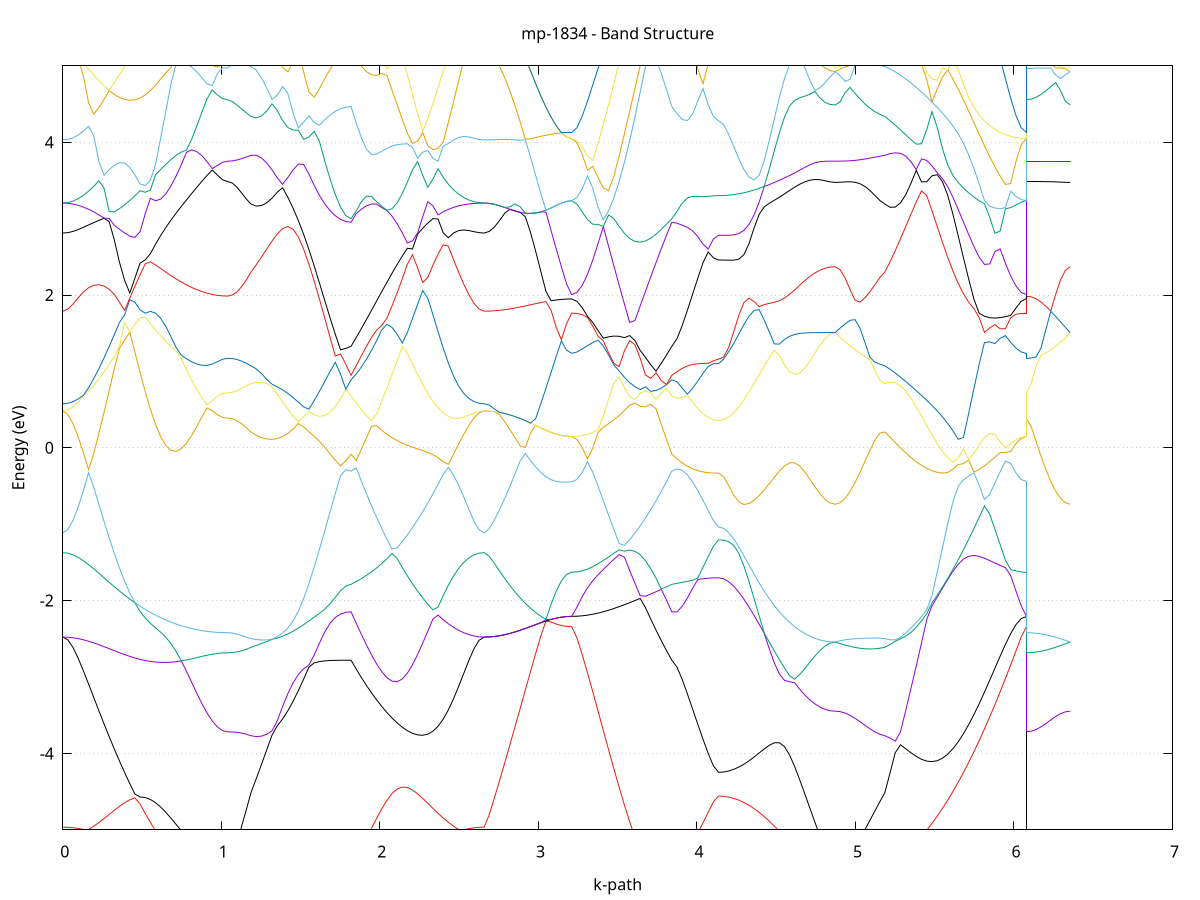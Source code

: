 set title 'mp-1834 - Band Structure'
set xlabel 'k-path'
set ylabel 'Energy (eV)'
set grid y
set yrange [-5:5]
set terminal png size 800,600
set output 'mp-1834_bands_gnuplot.png'
plot '-' using 1:2 with lines notitle, '-' using 1:2 with lines notitle, '-' using 1:2 with lines notitle, '-' using 1:2 with lines notitle, '-' using 1:2 with lines notitle, '-' using 1:2 with lines notitle, '-' using 1:2 with lines notitle, '-' using 1:2 with lines notitle, '-' using 1:2 with lines notitle, '-' using 1:2 with lines notitle, '-' using 1:2 with lines notitle, '-' using 1:2 with lines notitle, '-' using 1:2 with lines notitle, '-' using 1:2 with lines notitle, '-' using 1:2 with lines notitle, '-' using 1:2 with lines notitle, '-' using 1:2 with lines notitle, '-' using 1:2 with lines notitle, '-' using 1:2 with lines notitle, '-' using 1:2 with lines notitle, '-' using 1:2 with lines notitle, '-' using 1:2 with lines notitle, '-' using 1:2 with lines notitle, '-' using 1:2 with lines notitle, '-' using 1:2 with lines notitle, '-' using 1:2 with lines notitle, '-' using 1:2 with lines notitle, '-' using 1:2 with lines notitle
0.000000 -38.060085
0.032503 -38.060085
0.065006 -38.059985
0.097509 -38.059785
0.130012 -38.059585
0.162514 -38.059285
0.195017 -38.058985
0.227520 -38.058585
0.260023 -38.058185
0.292526 -38.057685
0.325029 -38.057185
0.357532 -38.056685
0.390035 -38.056085
0.422538 -38.055485
0.455041 -38.054885
0.487543 -38.054285
0.520046 -38.053685
0.552549 -38.052985
0.585052 -38.052385
0.617555 -38.051785
0.650058 -38.051185
0.682561 -38.050685
0.715064 -38.050085
0.747567 -38.049585
0.780070 -38.049185
0.812572 -38.048785
0.845075 -38.048385
0.877578 -38.048085
0.910081 -38.047785
0.942584 -38.047585
0.975087 -38.047485
1.007590 -38.047385
1.040093 -38.047285
1.040093 -38.047285
1.069428 -38.047385
1.098764 -38.047385
1.128100 -38.047585
1.157435 -38.047685
1.186771 -38.047885
1.186771 -38.047885
1.220020 -38.048185
1.253270 -38.048385
1.286519 -38.048685
1.319769 -38.049085
1.353018 -38.049485
1.386268 -38.049885
1.419517 -38.050385
1.452766 -38.050785
1.486016 -38.051185
1.519265 -38.051685
1.552515 -38.052085
1.585764 -38.052485
1.619014 -38.052785
1.652263 -38.053085
1.685513 -38.053385
1.718762 -38.053585
1.752011 -38.053785
1.785261 -38.053885
1.818510 -38.053885
1.818510 -38.053885
1.850786 -38.053685
1.883062 -38.053585
1.915338 -38.053585
1.947614 -38.053585
1.979890 -38.053685
2.012166 -38.053785
2.044442 -38.053985
2.076718 -38.054285
2.108994 -38.054585
2.141269 -38.054885
2.173545 -38.055285
2.205821 -38.055685
2.238097 -38.056085
2.270373 -38.056585
2.302649 -38.056985
2.334925 -38.057485
2.367201 -38.057885
2.399477 -38.058285
2.431753 -38.058685
2.464029 -38.059085
2.496304 -38.059385
2.528580 -38.059585
2.560856 -38.059785
2.593132 -38.059985
2.625408 -38.060085
2.657684 -38.060085
2.657684 -38.060085
2.690177 -38.060085
2.722669 -38.060085
2.755162 -38.060085
2.787655 -38.060085
2.820147 -38.060085
2.852640 -38.060085
2.885132 -38.060085
2.917625 -38.060085
2.950118 -38.060085
2.982610 -38.060085
3.015103 -38.060085
3.047595 -38.060085
3.080088 -38.060085
3.112581 -38.060085
3.145073 -38.059985
3.177566 -38.059985
3.210059 -38.059985
3.210059 -38.059985
3.243308 -38.059985
3.276557 -38.059885
3.309807 -38.059785
3.343056 -38.059485
3.376306 -38.059285
3.409555 -38.058885
3.442805 -38.058585
3.476054 -38.058185
3.509304 -38.057685
3.542553 -38.057285
3.575803 -38.056785
3.609052 -38.056385
3.642301 -38.055885
3.675551 -38.055485
3.708800 -38.055085
3.742050 -38.054685
3.775299 -38.054385
3.808549 -38.054085
3.841798 -38.053885
3.841798 -38.053885
3.874578 -38.053785
3.907358 -38.053785
3.940138 -38.053685
3.972918 -38.053685
4.005698 -38.053685
4.038478 -38.053585
4.071258 -38.053585
4.104038 -38.053585
4.136818 -38.053585
4.136818 -38.053585
4.168794 -38.053585
4.200771 -38.053485
4.232747 -38.053285
4.264723 -38.053085
4.296700 -38.052885
4.328676 -38.052585
4.360652 -38.052285
4.392629 -38.051885
4.424605 -38.051485
4.456582 -38.051085
4.488558 -38.050685
4.520534 -38.050285
4.552511 -38.049785
4.584487 -38.049385
4.616463 -38.048985
4.648440 -38.048685
4.680416 -38.048285
4.712393 -38.047985
4.744369 -38.047785
4.776345 -38.047585
4.808322 -38.047385
4.840298 -38.047385
4.872274 -38.047285
4.872274 -38.047285
4.903546 -38.047285
4.934818 -38.047385
4.966091 -38.047385
4.997363 -38.047385
5.028635 -38.047485
5.059907 -38.047585
5.091179 -38.047585
5.122451 -38.047685
5.153723 -38.047785
5.184995 -38.047885
5.184995 -38.047885
5.218084 -38.048185
5.251173 -38.048585
5.284263 -38.048985
5.317352 -38.049385
5.350442 -38.049885
5.383531 -38.050385
5.416621 -38.050985
5.449710 -38.051585
5.482799 -38.052185
5.515889 -38.052785
5.548978 -38.053485
5.582068 -38.054085
5.615157 -38.054685
5.648247 -38.055285
5.681336 -38.055985
5.714425 -38.056485
5.747515 -38.057085
5.780604 -38.057585
5.813694 -38.058085
5.846783 -38.058485
5.879873 -38.058885
5.912962 -38.059285
5.946051 -38.059485
5.979141 -38.059785
6.012230 -38.059885
6.045320 -38.059985
6.078409 -38.059985
6.078409 -38.047285
6.109097 -38.047285
6.139784 -38.047285
6.170472 -38.047285
6.201159 -38.047285
6.231847 -38.047285
6.262534 -38.047285
6.293222 -38.047285
6.323909 -38.047285
6.354596 -38.047285
e
0.000000 -19.372585
0.032503 -19.372485
0.065006 -19.372185
0.097509 -19.371685
0.130012 -19.370985
0.162514 -19.370085
0.195017 -19.369085
0.227520 -19.367885
0.260023 -19.366485
0.292526 -19.364985
0.325029 -19.363385
0.357532 -19.361685
0.390035 -19.359885
0.422538 -19.358085
0.455041 -19.356185
0.487543 -19.354285
0.520046 -19.352385
0.552549 -19.350485
0.585052 -19.348585
0.617555 -19.352885
0.650058 -19.358785
0.682561 -19.364285
0.715064 -19.369485
0.747567 -19.374085
0.780070 -19.378385
0.812572 -19.382085
0.845075 -19.385385
0.877578 -19.388085
0.910081 -19.390385
0.942584 -19.392085
0.975087 -19.393385
1.007590 -19.394185
1.040093 -19.394385
1.040093 -19.394385
1.069428 -19.394085
1.098764 -19.393285
1.128100 -19.391985
1.157435 -19.390085
1.186771 -19.387685
1.186771 -19.387685
1.220020 -19.388685
1.253270 -19.390085
1.286519 -19.391785
1.319769 -19.393685
1.353018 -19.395685
1.386268 -19.397785
1.419517 -19.400085
1.452766 -19.402385
1.486016 -19.404585
1.519265 -19.406885
1.552515 -19.408985
1.585764 -19.410985
1.619014 -19.412785
1.652263 -19.414385
1.685513 -19.415785
1.718762 -19.416885
1.752011 -19.417585
1.785261 -19.418085
1.818510 -19.418285
1.818510 -19.418285
1.850786 -19.422485
1.883062 -19.425185
1.915338 -19.426285
1.947614 -19.425885
1.979890 -19.423885
2.012166 -19.420285
2.044442 -19.415185
2.076718 -19.408685
2.108994 -19.400985
2.141269 -19.392085
2.173545 -19.382185
2.205821 -19.371485
2.238097 -19.360185
2.270373 -19.361485
2.302649 -19.362785
2.334925 -19.364185
2.367201 -19.365585
2.399477 -19.366885
2.431753 -19.368085
2.464029 -19.369185
2.496304 -19.370185
2.528580 -19.370985
2.560856 -19.371685
2.593132 -19.372185
2.625408 -19.372485
2.657684 -19.372585
2.657684 -19.372585
2.690177 -19.372685
2.722669 -19.372985
2.755162 -19.373485
2.787655 -19.374085
2.820147 -19.374885
2.852640 -19.375885
2.885132 -19.376885
2.917625 -19.377985
2.950118 -19.379085
2.982610 -19.380085
3.015103 -19.381185
3.047595 -19.382085
3.080088 -19.382885
3.112581 -19.383485
3.145073 -19.383985
3.177566 -19.384285
3.210059 -19.384385
3.210059 -19.384385
3.243308 -19.384285
3.276557 -19.383885
3.309807 -19.383185
3.343056 -19.382285
3.376306 -19.381085
3.409555 -19.379785
3.442805 -19.378185
3.476054 -19.376485
3.509304 -19.374585
3.542553 -19.372685
3.575803 -19.370685
3.609052 -19.368585
3.642301 -19.366585
3.675551 -19.376185
3.708800 -19.386785
3.742050 -19.396485
3.775299 -19.405085
3.808549 -19.412385
3.841798 -19.418285
3.841798 -19.418285
3.874578 -19.419985
3.907358 -19.421485
3.940138 -19.422785
3.972918 -19.423885
4.005698 -19.424785
4.038478 -19.425485
4.071258 -19.426085
4.104038 -19.426385
4.136818 -19.426485
4.136818 -19.426485
4.168794 -19.426285
4.200771 -19.425885
4.232747 -19.425085
4.264723 -19.424085
4.296700 -19.422785
4.328676 -19.421285
4.360652 -19.419485
4.392629 -19.417585
4.424605 -19.415485
4.456582 -19.413385
4.488558 -19.411185
4.520534 -19.408885
4.552511 -19.406685
4.584487 -19.404485
4.616463 -19.402385
4.648440 -19.400485
4.680416 -19.398685
4.712393 -19.397185
4.744369 -19.395885
4.776345 -19.394785
4.808322 -19.394085
4.840298 -19.393585
4.872274 -19.393485
4.872274 -19.393485
4.903546 -19.393485
4.934818 -19.393485
4.966091 -19.393285
4.997363 -19.392885
5.028635 -19.392385
5.059907 -19.391785
5.091179 -19.390985
5.122451 -19.390085
5.153723 -19.388985
5.184995 -19.387685
5.184995 -19.387685
5.218084 -19.384885
5.251173 -19.381885
5.284263 -19.378385
5.317352 -19.374285
5.350442 -19.369785
5.383531 -19.364885
5.416621 -19.359485
5.449710 -19.353685
5.482799 -19.352485
5.515889 -19.354885
5.548978 -19.357385
5.582068 -19.359985
5.615157 -19.362485
5.648247 -19.364985
5.681336 -19.367485
5.714425 -19.369785
5.747515 -19.372085
5.780604 -19.374285
5.813694 -19.376285
5.846783 -19.378085
5.879873 -19.379685
5.912962 -19.381085
5.946051 -19.382285
5.979141 -19.383185
6.012230 -19.383885
6.045320 -19.384285
6.078409 -19.384385
6.078409 -19.394385
6.109097 -19.394385
6.139784 -19.394385
6.170472 -19.394285
6.201159 -19.394185
6.231847 -19.394085
6.262534 -19.393885
6.293222 -19.393785
6.323909 -19.393585
6.354596 -19.393485
e
0.000000 -19.253485
0.032503 -19.253885
0.065006 -19.255185
0.097509 -19.257285
0.130012 -19.260285
0.162514 -19.263885
0.195017 -19.268285
0.227520 -19.273285
0.260023 -19.278885
0.292526 -19.284985
0.325029 -19.291385
0.357532 -19.298085
0.390035 -19.305085
0.422538 -19.312185
0.455041 -19.319285
0.487543 -19.326285
0.520046 -19.333285
0.552549 -19.340085
0.585052 -19.346685
0.617555 -19.346785
0.650058 -19.350085
0.682561 -19.356185
0.715064 -19.361985
0.747567 -19.367385
0.780070 -19.372385
0.812572 -19.376885
0.845075 -19.380985
0.877578 -19.384385
0.910081 -19.387285
0.942584 -19.389585
0.975087 -19.391185
1.007590 -19.392185
1.040093 -19.392485
1.040093 -19.392485
1.069428 -19.392285
1.098764 -19.391685
1.128100 -19.390685
1.157435 -19.389285
1.186771 -19.387485
1.186771 -19.387485
1.220020 -19.382185
1.253270 -19.375485
1.286519 -19.367485
1.319769 -19.358585
1.353018 -19.348785
1.386268 -19.343085
1.419517 -19.344585
1.452766 -19.346085
1.486016 -19.347585
1.519265 -19.349085
1.552515 -19.350485
1.585764 -19.351885
1.619014 -19.353085
1.652263 -19.354085
1.685513 -19.354985
1.718762 -19.355785
1.752011 -19.356285
1.785261 -19.356585
1.818510 -19.356685
1.818510 -19.356685
1.850786 -19.355685
1.883062 -19.354885
1.915338 -19.354385
1.947614 -19.353985
1.979890 -19.353885
2.012166 -19.354085
2.044442 -19.354385
2.076718 -19.354985
2.108994 -19.355685
2.141269 -19.356585
2.173545 -19.357685
2.205821 -19.358785
2.238097 -19.360085
2.270373 -19.348385
2.302649 -19.336485
2.334925 -19.324685
2.367201 -19.313085
2.399477 -19.301985
2.431753 -19.291585
2.464029 -19.282085
2.496304 -19.273785
2.528580 -19.266685
2.560856 -19.260985
2.593132 -19.256785
2.625408 -19.254285
2.657684 -19.253485
2.657684 -19.253485
2.690177 -19.253485
2.722669 -19.253485
2.755162 -19.253485
2.787655 -19.253585
2.820147 -19.253585
2.852640 -19.253585
2.885132 -19.253685
2.917625 -19.253685
2.950118 -19.253785
2.982610 -19.253785
3.015103 -19.253885
3.047595 -19.253885
3.080088 -19.253985
3.112581 -19.253985
3.145073 -19.253985
3.177566 -19.254085
3.210059 -19.254085
3.210059 -19.254085
3.243308 -19.254985
3.276557 -19.257585
3.309807 -19.261985
3.343056 -19.267985
3.376306 -19.275385
3.409555 -19.284185
3.442805 -19.294085
3.476054 -19.304985
3.509304 -19.316485
3.542553 -19.328485
3.575803 -19.340685
3.609052 -19.352885
3.642301 -19.364785
3.675551 -19.364685
3.708800 -19.362785
3.742050 -19.360985
3.775299 -19.359385
3.808549 -19.357985
3.841798 -19.356685
3.841798 -19.356685
3.874578 -19.356285
3.907358 -19.355885
3.940138 -19.355485
3.972918 -19.355085
4.005698 -19.354785
4.038478 -19.354585
4.071258 -19.354385
4.104038 -19.354185
4.136818 -19.354185
4.136818 -19.354185
4.168794 -19.354085
4.200771 -19.353785
4.232747 -19.353285
4.264723 -19.352685
4.296700 -19.351885
4.328676 -19.350985
4.360652 -19.349885
4.392629 -19.348685
4.424605 -19.347385
4.456582 -19.346085
4.488558 -19.344685
4.520534 -19.343285
4.552511 -19.341885
4.584487 -19.341885
4.616463 -19.351685
4.648440 -19.360685
4.680416 -19.368885
4.712393 -19.376185
4.744369 -19.382185
4.776345 -19.387085
4.808322 -19.390585
4.840298 -19.392685
4.872274 -19.393485
4.872274 -19.393485
4.903546 -19.393285
4.934818 -19.392985
4.966091 -19.392585
4.997363 -19.392085
5.028635 -19.391485
5.059907 -19.390885
5.091179 -19.390085
5.122451 -19.389285
5.153723 -19.388385
5.184995 -19.387485
5.184995 -19.387485
5.218084 -19.384485
5.251173 -19.380585
5.284263 -19.376185
5.317352 -19.371185
5.350442 -19.365785
5.383531 -19.359985
5.416621 -19.353785
5.449710 -19.350085
5.482799 -19.347485
5.515889 -19.341085
5.548978 -19.334285
5.582068 -19.327385
5.615157 -19.320385
5.648247 -19.313185
5.681336 -19.306185
5.714425 -19.299185
5.747515 -19.292385
5.780604 -19.285885
5.813694 -19.279785
5.846783 -19.274185
5.879873 -19.269085
5.912962 -19.264685
5.946051 -19.260885
5.979141 -19.257985
6.012230 -19.255785
6.045320 -19.254485
6.078409 -19.254085
6.078409 -19.392485
6.109097 -19.392485
6.139784 -19.392585
6.170472 -19.392585
6.201159 -19.392685
6.231847 -19.392785
6.262534 -19.392985
6.293222 -19.393085
6.323909 -19.393285
6.354596 -19.393485
e
0.000000 -19.253485
0.032503 -19.253785
0.065006 -19.254785
0.097509 -19.256485
0.130012 -19.258885
0.162514 -19.261785
0.195017 -19.265385
0.227520 -19.269485
0.260023 -19.274085
0.292526 -19.279185
0.325029 -19.284785
0.357532 -19.290585
0.390035 -19.296885
0.422538 -19.303285
0.455041 -19.309985
0.487543 -19.316685
0.520046 -19.323485
0.552549 -19.330285
0.585052 -19.337085
0.617555 -19.343685
0.650058 -19.345085
0.682561 -19.343385
0.715064 -19.341785
0.747567 -19.340385
0.780070 -19.338985
0.812572 -19.337785
0.845075 -19.336785
0.877578 -19.335885
0.910081 -19.335085
0.942584 -19.334485
0.975087 -19.334085
1.007590 -19.333885
1.040093 -19.333785
1.040093 -19.333785
1.069428 -19.333885
1.098764 -19.334085
1.128100 -19.334585
1.157435 -19.335185
1.186771 -19.335985
1.186771 -19.335985
1.220020 -19.336785
1.253270 -19.337785
1.286519 -19.338985
1.319769 -19.340185
1.353018 -19.341585
1.386268 -19.338285
1.419517 -19.327385
1.452766 -19.316185
1.486016 -19.304985
1.519265 -19.293985
1.552515 -19.283385
1.585764 -19.273385
1.619014 -19.264285
1.652263 -19.256285
1.685513 -19.249485
1.718762 -19.243985
1.752011 -19.239985
1.785261 -19.237485
1.818510 -19.236685
1.818510 -19.236685
1.850786 -19.236285
1.883062 -19.235885
1.915338 -19.235785
1.947614 -19.235785
1.979890 -19.235985
2.012166 -19.236385
2.044442 -19.236885
2.076718 -19.237585
2.108994 -19.238385
2.141269 -19.239285
2.173545 -19.240385
2.205821 -19.241485
2.238097 -19.242585
2.270373 -19.243885
2.302649 -19.245085
2.334925 -19.246285
2.367201 -19.247485
2.399477 -19.248585
2.431753 -19.249685
2.464029 -19.250585
2.496304 -19.251485
2.528580 -19.252185
2.560856 -19.252685
2.593132 -19.253085
2.625408 -19.253385
2.657684 -19.253485
2.657684 -19.253485
2.690177 -19.253485
2.722669 -19.253485
2.755162 -19.253485
2.787655 -19.253585
2.820147 -19.253585
2.852640 -19.253585
2.885132 -19.253685
2.917625 -19.253685
2.950118 -19.253785
2.982610 -19.253785
3.015103 -19.253885
3.047595 -19.253885
3.080088 -19.253985
3.112581 -19.253985
3.145073 -19.253985
3.177566 -19.254085
3.210059 -19.254085
3.210059 -19.254085
3.243308 -19.253985
3.276557 -19.253685
3.309807 -19.253285
3.343056 -19.252585
3.376306 -19.251885
3.409555 -19.250985
3.442805 -19.249885
3.476054 -19.248785
3.509304 -19.247585
3.542553 -19.246385
3.575803 -19.245085
3.609052 -19.243785
3.642301 -19.242485
3.675551 -19.241285
3.708800 -19.240185
3.742050 -19.239085
3.775299 -19.238185
3.808549 -19.237385
3.841798 -19.236685
3.841798 -19.236685
3.874578 -19.236485
3.907358 -19.236385
3.940138 -19.236185
3.972918 -19.236085
4.005698 -19.235985
4.038478 -19.235885
4.071258 -19.235785
4.104038 -19.235785
4.136818 -19.235785
4.136818 -19.235785
4.168794 -19.236485
4.200771 -19.238785
4.232747 -19.242485
4.264723 -19.247485
4.296700 -19.253885
4.328676 -19.261385
4.360652 -19.269785
4.392629 -19.279085
4.424605 -19.289085
4.456582 -19.299485
4.488558 -19.310185
4.520534 -19.320985
4.552511 -19.331585
4.584487 -19.340585
4.616463 -19.339285
4.648440 -19.338085
4.680416 -19.336985
4.712393 -19.336085
4.744369 -19.335285
4.776345 -19.334585
4.808322 -19.334185
4.840298 -19.333885
4.872274 -19.333785
4.872274 -19.333785
4.903546 -19.333785
4.934818 -19.333885
4.966091 -19.333985
4.997363 -19.334085
5.028635 -19.334285
5.059907 -19.334585
5.091179 -19.334885
5.122451 -19.335185
5.153723 -19.335585
5.184995 -19.335985
5.184995 -19.335985
5.218084 -19.337185
5.251173 -19.338485
5.284263 -19.339985
5.317352 -19.341685
5.350442 -19.343585
5.383531 -19.345585
5.416621 -19.347785
5.449710 -19.347285
5.482799 -19.340585
5.515889 -19.333685
5.548978 -19.326785
5.582068 -19.319685
5.615157 -19.312785
5.648247 -19.305885
5.681336 -19.299185
5.714425 -19.292785
5.747515 -19.286685
5.780604 -19.280885
5.813694 -19.275585
5.846783 -19.270785
5.879873 -19.266485
5.912962 -19.262785
5.946051 -19.259685
5.979141 -19.257185
6.012230 -19.255485
6.045320 -19.254385
6.078409 -19.254085
6.078409 -19.333785
6.109097 -19.333785
6.139784 -19.333785
6.170472 -19.333785
6.201159 -19.333785
6.231847 -19.333785
6.262534 -19.333785
6.293222 -19.333785
6.323909 -19.333785
6.354596 -19.333785
e
0.000000 -9.761885
0.032503 -9.757585
0.065006 -9.744785
0.097509 -9.723385
0.130012 -9.693485
0.162514 -9.655285
0.195017 -9.608785
0.227520 -9.554185
0.260023 -9.491485
0.292526 -9.421085
0.325029 -9.342985
0.357532 -9.257485
0.390035 -9.164785
0.422538 -9.065085
0.455041 -8.958785
0.487543 -8.846185
0.520046 -8.727485
0.552549 -8.603185
0.585052 -8.473685
0.617555 -8.339385
0.650058 -8.200985
0.682561 -8.059185
0.715064 -7.914885
0.747567 -7.769085
0.780070 -7.623185
0.812572 -7.478885
0.845075 -7.338585
0.877578 -7.205185
0.910081 -7.082785
0.942584 -6.976385
0.975087 -6.892585
1.007590 -6.838285
1.040093 -6.819485
1.040093 -6.819485
1.069428 -6.817485
1.098764 -6.811585
1.128100 -6.801985
1.157435 -6.788985
1.186771 -6.773185
1.186771 -6.773185
1.220020 -6.767785
1.253270 -6.800785
1.286519 -6.919885
1.319769 -7.032185
1.353018 -7.137685
1.386268 -7.236185
1.419517 -7.327585
1.452766 -7.411885
1.486016 -7.488985
1.519265 -7.558985
1.552515 -7.621585
1.585764 -7.676985
1.619014 -7.724985
1.652263 -7.765685
1.685513 -7.798985
1.718762 -7.824885
1.752011 -7.843385
1.785261 -7.854585
1.818510 -7.858285
1.818510 -7.858285
1.850786 -7.729985
1.883062 -7.595985
1.915338 -7.727285
1.947614 -7.881785
1.979890 -8.033985
2.012166 -8.182585
2.044442 -8.326685
2.076718 -8.465585
2.108994 -8.598785
2.141269 -8.725985
2.173545 -8.846785
2.205821 -8.960885
2.238097 -9.068085
2.270373 -9.168285
2.302649 -9.261085
2.334925 -9.346485
2.367201 -9.424285
2.399477 -9.494385
2.431753 -9.556485
2.464029 -9.610685
2.496304 -9.656685
2.528580 -9.694385
2.560856 -9.723885
2.593132 -9.744985
2.625408 -9.757685
2.657684 -9.761885
2.657684 -9.761885
2.690177 -9.757985
2.722669 -9.746385
2.755162 -9.727085
2.787655 -9.700385
2.820147 -9.666585
2.852640 -9.625985
2.885132 -9.579285
2.917625 -9.527085
2.950118 -9.470385
2.982610 -9.410285
3.015103 -9.348585
3.047595 -9.287185
3.080088 -9.228785
3.112581 -9.176985
3.145073 -9.135485
3.177566 -9.108485
3.210059 -9.099085
3.210059 -9.099085
3.243308 -9.095585
3.276557 -9.085185
3.309807 -9.067885
3.343056 -9.043685
3.376306 -9.012485
3.409555 -8.974385
3.442805 -8.929485
3.476054 -8.877585
3.509304 -8.818785
3.542553 -8.753185
3.575803 -8.680685
3.609052 -8.601385
3.642301 -8.515285
3.675551 -8.422385
3.708800 -8.322785
3.742050 -8.216485
3.775299 -8.103585
3.808549 -7.984185
3.841798 -7.858285
3.841798 -7.858285
3.874578 -7.817085
3.907358 -7.782685
3.940138 -7.753685
3.972918 -7.728985
4.005698 -7.707085
4.038478 -7.686985
4.071258 -7.667985
4.104038 -7.651185
4.136818 -7.642985
4.136818 -7.642985
4.168794 -7.640485
4.200771 -7.632985
4.232747 -7.620485
4.264723 -7.602985
4.296700 -7.580685
4.328676 -7.553585
4.360652 -7.521885
4.392629 -7.485685
4.424605 -7.445185
4.456582 -7.400585
4.488558 -7.352285
4.520534 -7.300685
4.552511 -7.246085
4.584487 -7.189185
4.616463 -7.130585
4.648440 -7.071485
4.680416 -7.012985
4.712393 -6.956585
4.744369 -6.904585
4.776345 -6.859285
4.808322 -6.823785
4.840298 -6.800885
4.872274 -6.792985
4.872274 -6.792985
4.903546 -6.794985
4.934818 -6.799485
4.966091 -6.804585
4.997363 -6.808585
5.028635 -6.810485
5.059907 -6.809285
5.091179 -6.804385
5.122451 -6.795985
5.153723 -6.784485
5.184995 -6.773185
5.184995 -6.773185
5.218084 -6.752785
5.251173 -6.910585
5.284263 -7.084085
5.317352 -7.250385
5.350442 -7.409485
5.383531 -7.561385
5.416621 -7.705885
5.449710 -7.843185
5.482799 -7.973285
5.515889 -8.096085
5.548978 -8.211585
5.582068 -8.319885
5.615157 -8.421085
5.648247 -8.515085
5.681336 -8.601985
5.714425 -8.681785
5.747515 -8.754485
5.780604 -8.820185
5.813694 -8.878885
5.846783 -8.930585
5.879873 -8.975385
5.912962 -9.013185
5.946051 -9.044085
5.979141 -9.068185
6.012230 -9.085385
6.045320 -9.095685
6.078409 -9.099085
6.078409 -6.819485
6.109097 -6.818685
6.139784 -6.816485
6.170472 -6.813085
6.201159 -6.808785
6.231847 -6.804185
6.262534 -6.799785
6.293222 -6.796185
6.323909 -6.793785
6.354596 -6.792985
e
0.000000 -5.096885
0.032503 -5.092685
0.065006 -5.080185
0.097509 -5.059485
0.130012 -5.030985
0.162514 -5.010985
0.195017 -5.029285
0.227520 -5.049785
0.260023 -5.072085
0.292526 -5.095685
0.325029 -5.120285
0.357532 -5.145285
0.390035 -5.170385
0.422538 -5.195285
0.455041 -5.219585
0.487543 -5.243185
0.520046 -5.265685
0.552549 -5.287185
0.585052 -5.307285
0.617555 -5.326185
0.650058 -5.343585
0.682561 -5.359585
0.715064 -5.378085
0.747567 -5.450485
0.780070 -5.515385
0.812572 -5.572685
0.845075 -5.622485
0.877578 -5.664585
0.910081 -5.699085
0.942584 -5.725885
0.975087 -5.745085
1.007590 -5.756585
1.040093 -5.760385
1.040093 -5.760385
1.069428 -5.854185
1.098764 -6.020785
1.128100 -6.196885
1.157435 -6.371785
1.186771 -6.542885
1.186771 -6.542885
1.220020 -6.675085
1.253270 -6.777385
1.286519 -6.799185
1.319769 -6.830185
1.353018 -6.867485
1.386268 -6.908685
1.419517 -6.951785
1.452766 -6.995385
1.486016 -7.037985
1.519265 -7.078785
1.552515 -7.116985
1.585764 -7.151885
1.619014 -7.182985
1.652263 -7.209885
1.685513 -7.232385
1.718762 -7.250085
1.752011 -7.262885
1.785261 -7.270585
1.818510 -7.273185
1.818510 -7.273185
1.850786 -7.419485
1.883062 -7.572185
1.915338 -7.456285
1.947614 -7.311085
1.979890 -7.160885
2.012166 -7.005785
2.044442 -6.846285
2.076718 -6.683085
2.108994 -6.516885
2.141269 -6.348685
2.173545 -6.179885
2.205821 -6.012185
2.238097 -5.847985
2.270373 -5.690285
2.302649 -5.542785
2.334925 -5.409485
2.367201 -5.294085
2.399477 -5.199185
2.431753 -5.124885
2.464029 -5.069485
2.496304 -5.029985
2.528580 -5.031285
2.560856 -5.059785
2.593132 -5.080285
2.625408 -5.092785
2.657684 -5.096885
2.657684 -5.096885
2.690177 -5.256085
2.722669 -5.461485
2.755162 -5.664685
2.787655 -5.863185
2.820147 -6.056085
2.852640 -6.242885
2.885132 -6.422885
2.917625 -6.595485
2.950118 -6.759785
2.982610 -6.914585
3.015103 -7.058285
3.047595 -7.188885
3.080088 -7.303785
3.112581 -7.399685
3.145073 -7.472485
3.177566 -7.518285
3.210059 -7.533985
3.210059 -7.533985
3.243308 -7.529385
3.276557 -7.515585
3.309807 -7.492885
3.343056 -7.461485
3.376306 -7.421685
3.409555 -7.374085
3.442805 -7.319485
3.476054 -7.258785
3.509304 -7.193385
3.542553 -7.125185
3.575803 -7.056985
3.609052 -6.993085
3.642301 -6.939985
3.675551 -6.906585
3.708800 -6.904285
3.742050 -6.942185
3.775299 -7.021985
3.808549 -7.135885
3.841798 -7.273185
3.841798 -7.273185
3.874578 -7.321985
3.907358 -7.367885
3.940138 -7.410785
3.972918 -7.450685
4.005698 -7.487385
4.038478 -7.520785
4.071258 -7.550085
4.104038 -7.573385
4.136818 -7.583885
4.136818 -7.583885
4.168794 -7.579985
4.200771 -7.568385
4.232747 -7.549085
4.264723 -7.522085
4.296700 -7.487385
4.328676 -7.445085
4.360652 -7.395085
4.392629 -7.337585
4.424605 -7.272585
4.456582 -7.200185
4.488558 -7.120285
4.520534 -7.033085
4.552511 -6.938585
4.584487 -6.836885
4.616463 -6.727985
4.648440 -6.612085
4.680416 -6.489085
4.712393 -6.359385
4.744369 -6.222885
4.776345 -6.079885
4.808322 -5.930885
4.840298 -5.777585
4.872274 -5.655685
4.872274 -5.655685
4.903546 -5.712885
4.934818 -5.797385
4.966091 -5.887685
4.997363 -5.980385
5.028635 -6.074385
5.059907 -6.169085
5.091179 -6.264285
5.122451 -6.359485
5.153723 -6.453485
5.184995 -6.542885
5.184995 -6.542885
5.218084 -6.730085
5.251173 -6.730685
5.284263 -6.708485
5.317352 -6.687985
5.350442 -6.670985
5.383531 -6.659785
5.416621 -6.656485
5.449710 -6.662885
5.482799 -6.680285
5.515889 -6.709285
5.548978 -6.749485
5.582068 -6.799685
5.615157 -6.858085
5.648247 -6.922685
5.681336 -6.991185
5.714425 -7.061385
5.747515 -7.131285
5.780604 -7.199185
5.813694 -7.263485
5.846783 -7.322985
5.879873 -7.376485
5.912962 -7.423185
5.946051 -7.462385
5.979141 -7.493385
6.012230 -7.515785
6.045320 -7.529385
6.078409 -7.533985
6.078409 -5.760385
6.109097 -5.758885
6.139784 -5.754385
6.170472 -5.746885
6.201159 -5.736785
6.231847 -5.724085
6.262534 -5.709285
6.293222 -5.692685
6.323909 -5.674585
6.354596 -5.655685
e
0.000000 -4.965885
0.032503 -4.967785
0.065006 -4.973385
0.097509 -4.982685
0.130012 -4.995285
0.162514 -4.995385
0.195017 -4.953285
0.227520 -4.905785
0.260023 -4.854185
0.292526 -4.800185
0.325029 -4.745685
0.357532 -4.693485
0.390035 -4.646385
0.422538 -4.607985
0.455041 -4.581785
0.487543 -4.663585
0.520046 -4.787485
0.552549 -4.904185
0.585052 -5.013685
0.617555 -5.115885
0.650058 -5.210685
0.682561 -5.298085
0.715064 -5.374085
0.747567 -5.387285
0.780070 -5.398885
0.812572 -5.409185
0.845075 -5.418085
0.877578 -5.425485
0.910081 -5.431585
0.942584 -5.452285
0.975087 -5.498585
1.007590 -5.528985
1.040093 -5.539685
1.040093 -5.539685
1.069428 -5.536985
1.098764 -5.528785
1.128100 -5.515085
1.157435 -5.495985
1.186771 -5.471385
1.186771 -5.471385
1.220020 -5.444385
1.253270 -5.410085
1.286519 -5.373585
1.319769 -5.340085
1.353018 -5.313385
1.386268 -5.296085
1.419517 -5.288685
1.452766 -5.290585
1.486016 -5.300185
1.519265 -5.315685
1.552515 -5.334985
1.585764 -5.356285
1.619014 -5.377985
1.652263 -5.398585
1.685513 -5.416985
1.718762 -5.432185
1.752011 -5.443585
1.785261 -5.450585
1.818510 -5.452985
1.818510 -5.452985
1.850786 -5.351385
1.883062 -5.234885
1.915338 -5.109285
1.947614 -4.979285
1.979890 -4.849785
2.012166 -4.726285
2.044442 -4.615685
2.076718 -4.526285
2.108994 -4.466185
2.141269 -4.440185
2.173545 -4.446785
2.205821 -4.479285
2.238097 -4.529285
2.270373 -4.589585
2.302649 -4.654685
2.334925 -4.720785
2.367201 -4.785185
2.399477 -4.845985
2.431753 -4.901785
2.464029 -4.951785
2.496304 -4.995185
2.528580 -5.002885
2.560856 -4.984985
2.593132 -4.973785
2.625408 -4.967785
2.657684 -4.965885
2.657684 -4.965885
2.690177 -4.801885
2.722669 -4.582285
2.755162 -4.355485
2.787655 -4.123985
2.820147 -3.888885
2.852640 -3.650985
2.885132 -3.411085
2.917625 -3.170585
2.950118 -2.930985
2.982610 -2.694685
3.015103 -2.465185
3.047595 -2.267285
3.080088 -2.280385
3.112581 -2.306885
3.145073 -2.325785
3.177566 -2.337085
3.210059 -2.340885
3.210059 -2.340885
3.243308 -2.487985
3.276557 -2.706885
3.309807 -2.944485
3.343056 -3.192385
3.376306 -3.445185
3.409555 -3.699385
3.442805 -3.951885
3.476054 -4.200185
3.509304 -4.442085
3.542553 -4.674785
3.575803 -4.895185
3.609052 -5.098785
3.642301 -5.279085
3.675551 -5.426985
3.708800 -5.531385
3.742050 -5.583385
3.775299 -5.581685
3.808549 -5.534385
3.841798 -5.452985
3.841798 -5.452985
3.874578 -5.409485
3.907358 -5.344985
3.940138 -5.260885
3.972918 -5.158685
4.005698 -5.040685
4.038478 -4.909585
4.071258 -4.769885
4.104038 -4.633885
4.136818 -4.558385
4.136818 -4.558385
4.168794 -4.561785
4.200771 -4.571985
4.232747 -4.588985
4.264723 -4.612685
4.296700 -4.643085
4.328676 -4.679885
4.360652 -4.723085
4.392629 -4.772285
4.424605 -4.827185
4.456582 -4.887285
4.488558 -4.951985
4.520534 -5.020785
4.552511 -5.092685
4.584487 -5.166885
4.616463 -5.242085
4.648440 -5.317185
4.680416 -5.390385
4.712393 -5.459785
4.744369 -5.523085
4.776345 -5.577385
4.808322 -5.619485
4.840298 -5.646385
4.872274 -5.655685
4.872274 -5.655685
4.903546 -5.637685
4.934818 -5.618285
4.966091 -5.598185
4.997363 -5.577785
5.028635 -5.557485
5.059907 -5.537885
5.091179 -5.519185
5.122451 -5.501785
5.153723 -5.485885
5.184995 -5.471385
5.184995 -5.471385
5.218084 -5.437185
5.251173 -5.396085
5.284263 -5.348085
5.317352 -5.293185
5.350442 -5.231485
5.383531 -5.163085
5.416621 -5.087885
5.449710 -5.006085
5.482799 -4.917485
5.515889 -4.822385
5.548978 -4.720785
5.582068 -4.612685
5.615157 -4.498185
5.648247 -4.377285
5.681336 -4.250185
5.714425 -4.116885
5.747515 -3.977485
5.780604 -3.832085
5.813694 -3.680785
5.846783 -3.523685
5.879873 -3.361085
5.912962 -3.193085
5.946051 -3.019885
5.979141 -2.841985
6.012230 -2.660085
6.045320 -2.477385
6.078409 -2.340885
6.078409 -5.539685
6.109097 -5.541585
6.139784 -5.547085
6.170472 -5.556085
6.201159 -5.568085
6.231847 -5.582685
6.262534 -5.599285
6.293222 -5.617485
6.323909 -5.636485
6.354596 -5.655685
e
0.000000 -2.477285
0.032503 -2.515085
0.065006 -2.616385
0.097509 -2.757585
0.130012 -2.919785
0.162514 -3.091585
0.195017 -3.266685
0.227520 -3.441185
0.260023 -3.612885
0.292526 -3.780485
0.325029 -3.943085
0.357532 -4.099985
0.390035 -4.250785
0.422538 -4.395085
0.455041 -4.532785
0.487543 -4.570985
0.520046 -4.577885
0.552549 -4.603085
0.585052 -4.645685
0.617555 -4.703185
0.650058 -4.772085
0.682561 -4.849085
0.715064 -4.930585
0.747567 -5.013985
0.780070 -5.096985
0.812572 -5.177885
0.845075 -5.255285
0.877578 -5.327985
0.910081 -5.394385
0.942584 -5.436285
0.975087 -5.439685
1.007590 -5.441685
1.040093 -5.442385
1.040093 -5.442385
1.069428 -5.342785
1.098764 -5.158985
1.128100 -4.954285
1.157435 -4.739185
1.186771 -4.516585
1.186771 -4.516585
1.220020 -4.332885
1.253270 -4.144785
1.286519 -3.953685
1.319769 -3.761385
1.353018 -3.638285
1.386268 -3.550485
1.419517 -3.442985
1.452766 -3.317985
1.486016 -3.178585
1.519265 -3.028385
1.552515 -2.871185
1.585764 -2.815185
1.619014 -2.798385
1.652263 -2.788985
1.685513 -2.784085
1.718762 -2.781785
1.752011 -2.780885
1.785261 -2.780685
1.818510 -2.780585
1.818510 -2.780585
1.850786 -2.896285
1.883062 -3.006085
1.915338 -3.110085
1.947614 -3.208185
1.979890 -3.300085
2.012166 -3.385785
2.044442 -3.464885
2.076718 -3.536885
2.108994 -3.601185
2.141269 -3.656785
2.173545 -3.702685
2.205821 -3.737185
2.238097 -3.758085
2.270373 -3.762685
2.302649 -3.747685
2.334925 -3.709385
2.367201 -3.644685
2.399477 -3.551985
2.431753 -3.432185
2.464029 -3.288685
2.496304 -3.127585
2.528580 -2.956585
2.560856 -2.786485
2.593132 -2.632985
2.625408 -2.520085
2.657684 -2.477285
2.657684 -2.477285
2.690177 -2.475285
2.722669 -2.469385
2.755162 -2.459585
2.787655 -2.446285
2.820147 -2.429685
2.852640 -2.410085
2.885132 -2.388185
2.917625 -2.364485
2.950118 -2.339785
2.982610 -2.314685
3.015103 -2.290185
3.047595 -2.267285
3.080088 -2.246785
3.112581 -2.229685
3.145073 -2.216785
3.177566 -2.208785
3.210059 -2.206085
3.210059 -2.206085
3.243308 -2.204285
3.276557 -2.199085
3.309807 -2.190485
3.343056 -2.178685
3.376306 -2.163785
3.409555 -2.146085
3.442805 -2.125985
3.476054 -2.103585
3.509304 -2.079385
3.542553 -2.053785
3.575803 -2.027085
3.609052 -1.999585
3.642301 -1.971385
3.675551 -2.092285
3.708800 -2.242385
3.742050 -2.386285
3.775299 -2.523985
3.808549 -2.655385
3.841798 -2.780585
3.841798 -2.780585
3.874578 -2.871885
3.907358 -3.032185
3.940138 -3.221685
3.972918 -3.420385
4.005698 -3.619785
4.038478 -3.814685
4.071258 -3.999985
4.104038 -4.163285
4.136818 -4.247885
4.136818 -4.247885
4.168794 -4.243485
4.200771 -4.230285
4.232747 -4.208585
4.264723 -4.178785
4.296700 -4.141285
4.328676 -4.097185
4.360652 -4.047685
4.392629 -3.994785
4.424605 -3.941585
4.456582 -3.893685
4.488558 -3.861085
4.520534 -3.860585
4.552511 -3.911985
4.584487 -4.020885
4.616463 -4.171885
4.648440 -4.345485
4.680416 -4.529085
4.712393 -4.715685
4.744369 -4.901385
4.776345 -5.084085
4.808322 -5.262085
4.840298 -5.432885
4.872274 -5.560685
4.872274 -5.560685
4.903546 -5.515585
4.934818 -5.433285
4.966091 -5.336785
4.997363 -5.230585
5.028635 -5.117385
5.059907 -4.998985
5.091179 -4.877385
5.122451 -4.754585
5.153723 -4.633285
5.184995 -4.516585
5.184995 -4.516585
5.218084 -4.257585
5.251173 -3.991085
5.284263 -3.887885
5.317352 -3.939885
5.350442 -3.991985
5.383531 -4.039385
5.416621 -4.077185
5.449710 -4.101185
5.482799 -4.108085
5.515889 -4.095685
5.548978 -4.063085
5.582068 -4.010185
5.615157 -3.938185
5.648247 -3.848385
5.681336 -3.742685
5.714425 -3.622985
5.747515 -3.491285
5.780604 -3.349385
5.813694 -3.199585
5.846783 -3.043885
5.879873 -2.885085
5.912962 -2.726785
5.946051 -2.573685
5.979141 -2.433085
6.012230 -2.315585
6.045320 -2.235085
6.078409 -2.206085
6.078409 -5.442385
6.109097 -5.446185
6.139784 -5.457085
6.170472 -5.473485
6.201159 -5.493185
6.231847 -5.513685
6.262534 -5.532485
6.293222 -5.547585
6.323909 -5.557385
6.354596 -5.560685
e
0.000000 -2.477285
0.032503 -2.479585
0.065006 -2.486585
0.097509 -2.497885
0.130012 -2.513085
0.162514 -2.531785
0.195017 -2.553485
0.227520 -2.577285
0.260023 -2.602785
0.292526 -2.629085
0.325029 -2.655585
0.357532 -2.681585
0.390035 -2.706485
0.422538 -2.729785
0.455041 -2.750785
0.487543 -2.769085
0.520046 -2.784385
0.552549 -2.796185
0.585052 -2.804385
0.617555 -2.808685
0.650058 -2.809185
0.682561 -2.805985
0.715064 -2.799185
0.747567 -2.789185
0.780070 -2.924985
0.812572 -3.068585
0.845075 -3.212185
0.877578 -3.348785
0.910081 -3.471685
0.942584 -3.574785
0.975087 -3.652885
1.007590 -3.701585
1.040093 -3.718085
1.040093 -3.718085
1.069428 -3.719685
1.098764 -3.724785
1.128100 -3.733985
1.157435 -3.748185
1.186771 -3.768685
1.186771 -3.768685
1.220020 -3.779885
1.253270 -3.774285
1.286519 -3.749785
1.319769 -3.704685
1.353018 -3.571185
1.386268 -3.387985
1.419517 -3.219585
1.452766 -3.076285
1.486016 -2.966685
1.519265 -2.891585
1.552515 -2.843985
1.585764 -2.711585
1.619014 -2.555685
1.652263 -2.412785
1.685513 -2.297085
1.718762 -2.219785
1.752011 -2.175785
1.785261 -2.153585
1.818510 -2.146785
1.818510 -2.146785
1.850786 -2.294985
1.883062 -2.440485
1.915338 -2.580185
1.947614 -2.711085
1.979890 -2.829585
2.012166 -2.930685
2.044442 -3.008285
2.076718 -3.054685
2.108994 -3.062085
2.141269 -3.026485
2.173545 -2.949985
2.205821 -2.840085
2.238097 -2.706285
2.270373 -2.557185
2.302649 -2.399985
2.334925 -2.240485
2.367201 -2.188885
2.399477 -2.249385
2.431753 -2.302785
2.464029 -2.349085
2.496304 -2.388285
2.528580 -2.420285
2.560856 -2.445185
2.593132 -2.463085
2.625408 -2.473685
2.657684 -2.477285
2.657684 -2.477285
2.690177 -2.475285
2.722669 -2.469385
2.755162 -2.459585
2.787655 -2.446285
2.820147 -2.429685
2.852640 -2.410085
2.885132 -2.388185
2.917625 -2.364485
2.950118 -2.339785
2.982610 -2.314685
3.015103 -2.290185
3.047595 -2.247385
3.080088 -2.246785
3.112581 -2.229685
3.145073 -2.216785
3.177566 -2.208785
3.210059 -2.206085
3.210059 -2.206085
3.243308 -2.086585
3.276557 -1.947585
3.309807 -1.833285
3.343056 -1.740385
3.376306 -1.662185
3.409555 -1.592085
3.442805 -1.525385
3.476054 -1.459785
3.509304 -1.397585
3.542553 -1.431085
3.575803 -1.605085
3.609052 -1.773485
3.642301 -1.935985
3.675551 -1.942885
3.708800 -1.913785
3.742050 -1.883985
3.775299 -1.853285
3.808549 -1.994385
3.841798 -2.146785
3.841798 -2.146785
3.874578 -2.148085
3.907358 -2.074285
3.940138 -1.964585
3.972918 -1.838285
4.005698 -1.723585
4.038478 -1.714185
4.071258 -1.707185
4.104038 -1.702785
4.136818 -1.701385
4.136818 -1.701385
4.168794 -1.714485
4.200771 -1.752785
4.232747 -1.812985
4.264723 -1.890885
4.296700 -1.982585
4.328676 -2.084485
4.360652 -2.193985
4.392629 -2.308485
4.424605 -2.425885
4.456582 -2.631585
4.488558 -2.817085
4.520534 -2.961285
4.552511 -3.044485
4.584487 -3.061485
4.616463 -3.076485
4.648440 -3.160885
4.680416 -3.235285
4.712393 -3.299285
4.744369 -3.352185
4.776345 -3.393685
4.808322 -3.423585
4.840298 -3.441585
4.872274 -3.447585
4.872274 -3.447585
4.903546 -3.453585
4.934818 -3.471885
4.966091 -3.501485
4.997363 -3.540285
5.028635 -3.584885
5.059907 -3.631885
5.091179 -3.677285
5.122451 -3.717685
5.153723 -3.749285
5.184995 -3.768685
5.184995 -3.768685
5.218084 -3.799985
5.251173 -3.840285
5.284263 -3.717285
5.317352 -3.436485
5.350442 -3.149085
5.383531 -2.855185
5.416621 -2.555185
5.449710 -2.249485
5.482799 -2.067185
5.515889 -1.954685
5.548978 -1.838185
5.582068 -1.722785
5.615157 -1.615085
5.648247 -1.523585
5.681336 -1.456785
5.714425 -1.419285
5.747515 -1.409485
5.780604 -1.420685
5.813694 -1.444985
5.846783 -1.475785
5.879873 -1.508485
5.912962 -1.540085
5.946051 -1.568485
5.979141 -1.672385
6.012230 -1.872085
6.045320 -2.065885
6.078409 -2.206085
6.078409 -3.718085
6.109097 -3.710285
6.139784 -3.687685
6.170472 -3.652885
6.201159 -3.609685
6.231847 -3.562985
6.262534 -3.518185
6.293222 -3.480985
6.323909 -3.456185
6.354596 -3.447585
e
0.000000 -1.372085
0.032503 -1.379485
0.065006 -1.400985
0.097509 -1.434785
0.130012 -1.478285
0.162514 -1.528985
0.195017 -1.584385
0.227520 -1.642485
0.260023 -1.701585
0.292526 -1.760585
0.325029 -1.818385
0.357532 -1.874385
0.390035 -1.928085
0.422538 -1.979185
0.455041 -2.031085
0.487543 -2.140085
0.520046 -2.227585
0.552549 -2.297585
0.585052 -2.356785
0.617555 -2.414585
0.650058 -2.480985
0.682561 -2.563685
0.715064 -2.666685
0.747567 -2.788785
0.780070 -2.776585
0.812572 -2.761985
0.845075 -2.746185
0.877578 -2.730285
0.910081 -2.715285
0.942584 -2.702185
0.975087 -2.691985
1.007590 -2.685485
1.040093 -2.683285
1.040093 -2.683285
1.069428 -2.680385
1.098764 -2.671785
1.128100 -2.657385
1.157435 -2.637285
1.186771 -2.611485
1.186771 -2.611485
1.220020 -2.587785
1.253270 -2.562685
1.286519 -2.535685
1.319769 -2.506185
1.353018 -2.490385
1.386268 -2.467185
1.419517 -2.436885
1.452766 -2.400585
1.486016 -2.359285
1.519265 -2.314285
1.552515 -2.266885
1.585764 -2.217885
1.619014 -2.166885
1.652263 -2.110585
1.685513 -2.041785
1.718762 -1.957285
1.752011 -1.872285
1.785261 -1.809885
1.818510 -1.786985
1.818510 -1.786985
1.850786 -1.751385
1.883062 -1.712585
1.915338 -1.670085
1.947614 -1.623385
1.979890 -1.571785
2.012166 -1.514885
2.044442 -1.452185
2.076718 -1.383485
2.108994 -1.449785
2.141269 -1.566885
2.173545 -1.676985
2.205821 -1.779985
2.238097 -1.875885
2.270373 -1.964785
2.302649 -2.046585
2.334925 -2.121285
2.367201 -2.084185
2.399477 -1.935685
2.431753 -1.799685
2.464029 -1.680185
2.496304 -1.580085
2.528580 -1.500785
2.560856 -1.442085
2.593132 -1.402285
2.625408 -1.379485
2.657684 -1.372085
2.657684 -1.372085
2.690177 -1.420785
2.722669 -1.514085
2.755162 -1.613685
2.787655 -1.710385
2.820147 -1.801785
2.852640 -1.886685
2.885132 -1.964785
2.917625 -2.035785
2.950118 -2.099485
2.982610 -2.155885
3.015103 -2.204885
3.047595 -2.246385
3.080088 -2.047885
3.112581 -1.875985
3.145073 -1.742485
3.177566 -1.657485
3.210059 -1.628385
3.210059 -1.628385
3.243308 -1.623785
3.276557 -1.610085
3.309807 -1.587285
3.343056 -1.556185
3.376306 -1.517785
3.409555 -1.474085
3.442805 -1.427785
3.476054 -1.381185
3.509304 -1.334085
3.542553 -1.352985
3.575803 -1.338585
3.609052 -1.354385
3.642301 -1.400985
3.675551 -1.478085
3.708800 -1.581885
3.742050 -1.706685
3.775299 -1.846085
3.808549 -1.821185
3.841798 -1.786985
3.841798 -1.786985
3.874578 -1.774185
3.907358 -1.760885
3.940138 -1.747485
3.972918 -1.734885
4.005698 -1.703385
4.038478 -1.564285
4.071258 -1.423985
4.104038 -1.288785
4.136818 -1.204085
4.136818 -1.204085
4.168794 -1.208885
4.200771 -1.228285
4.232747 -1.278785
4.264723 -1.383685
4.296700 -1.548185
4.328676 -1.751885
4.360652 -1.973585
4.392629 -2.199985
4.424605 -2.422085
4.456582 -2.543985
4.488558 -2.660585
4.520534 -2.773785
4.552511 -2.881885
4.584487 -2.983185
4.616463 -3.028585
4.648440 -2.966385
4.680416 -2.889385
4.712393 -2.806985
4.744369 -2.726085
4.776345 -2.653185
4.808322 -2.594485
4.840298 -2.556085
4.872274 -2.542685
4.872274 -2.542685
4.903546 -2.562885
4.934818 -2.581885
4.966091 -2.598885
4.997363 -2.613085
5.028635 -2.623985
5.059907 -2.630785
5.091179 -2.633185
5.122451 -2.630785
5.153723 -2.623485
5.184995 -2.611485
5.184995 -2.611485
5.218084 -2.575385
5.251173 -2.532085
5.284263 -2.498685
5.317352 -2.465785
5.350442 -2.415285
5.383531 -2.348285
5.416621 -2.266585
5.449710 -2.172085
5.482799 -2.028785
5.515889 -1.928985
5.548978 -1.822585
5.582068 -1.709485
5.615157 -1.590185
5.648247 -1.464685
5.681336 -1.333485
5.714425 -1.196885
5.747515 -1.055385
5.780604 -0.909785
5.813694 -0.761085
5.846783 -0.867785
5.879873 -1.066085
5.912962 -1.267585
5.946051 -1.470185
5.979141 -1.592585
6.012230 -1.611485
6.045320 -1.623985
6.078409 -1.628385
6.078409 -2.683285
6.109097 -2.680985
6.139784 -2.674285
6.170472 -2.663285
6.201159 -2.648585
6.231847 -2.630785
6.262534 -2.610485
6.293222 -2.588585
6.323909 -2.565685
6.354596 -2.542685
e
0.000000 -1.114285
0.032503 -1.069485
0.065006 -0.947385
0.097509 -0.771485
0.130012 -0.560785
0.162514 -0.326685
0.195017 -0.512485
0.227520 -0.739785
0.260023 -0.962885
0.292526 -1.178185
0.325029 -1.382485
0.357532 -1.572685
0.390035 -1.745885
0.422538 -1.899285
0.455041 -2.027385
0.487543 -2.072785
0.520046 -2.114985
0.552549 -2.154285
0.585052 -2.190585
0.617555 -2.223885
0.650058 -2.254285
0.682561 -2.281885
0.715064 -2.306685
0.747567 -2.328885
0.780070 -2.348585
0.812572 -2.365685
0.845075 -2.380385
0.877578 -2.392685
0.910081 -2.402785
0.942584 -2.410485
0.975087 -2.415985
1.007590 -2.419285
1.040093 -2.420385
1.040093 -2.420385
1.069428 -2.425085
1.098764 -2.438285
1.128100 -2.457385
1.157435 -2.478885
1.186771 -2.498285
1.186771 -2.498285
1.220020 -2.509585
1.253270 -2.515285
1.286519 -2.514385
1.319769 -2.505485
1.353018 -2.469485
1.386268 -2.423285
1.419517 -2.359185
1.452766 -2.267285
1.486016 -2.138985
1.519265 -1.973485
1.552515 -1.777685
1.585764 -1.560385
1.619014 -1.328785
1.652263 -1.088285
1.685513 -0.843285
1.718762 -0.599485
1.752011 -0.366785
1.785261 -0.286385
1.818510 -0.304885
1.818510 -0.304885
1.850786 -0.262585
1.883062 -0.435085
1.915338 -0.600685
1.947614 -0.759585
1.979890 -0.911485
2.012166 -1.056485
2.044442 -1.194585
2.076718 -1.325685
2.108994 -1.308485
2.141269 -1.226885
2.173545 -1.138785
2.205821 -1.044085
2.238097 -0.942785
2.270373 -0.835185
2.302649 -0.721485
2.334925 -0.602285
2.367201 -0.477885
2.399477 -0.349385
2.431753 -0.254885
2.464029 -0.355585
2.496304 -0.485285
2.528580 -0.638685
2.560856 -0.802485
2.593132 -0.955885
2.625408 -1.070585
2.657684 -1.114285
2.657684 -1.114285
2.690177 -1.058485
2.722669 -0.943585
2.755162 -0.808285
2.787655 -0.661485
2.820147 -0.505785
2.852640 -0.342385
2.885132 -0.171785
2.917625 -0.074385
2.950118 -0.167485
2.982610 -0.250285
3.015103 -0.320785
3.047595 -0.376985
3.080088 -0.417085
3.112581 -0.440485
3.145073 -0.448785
3.177566 -0.447885
3.210059 -0.446085
3.210059 -0.446085
3.243308 -0.414485
3.276557 -0.322985
3.309807 -0.181385
3.343056 -0.318285
3.376306 -0.502285
3.409555 -0.691085
3.442805 -0.880485
3.476054 -1.067885
3.509304 -1.251785
3.542553 -1.276585
3.575803 -1.201785
3.609052 -1.115485
3.642301 -1.020885
3.675551 -0.918885
3.708800 -0.809785
3.742050 -0.693785
3.775299 -0.570885
3.808549 -0.441285
3.841798 -0.304885
3.841798 -0.304885
3.874578 -0.276985
3.907358 -0.293685
3.940138 -0.353285
3.972918 -0.445885
4.005698 -0.560185
4.038478 -0.687385
4.071258 -0.821085
4.104038 -0.952985
4.136818 -1.036585
4.136818 -1.036585
4.168794 -1.055685
4.200771 -1.110285
4.232747 -1.193885
4.264723 -1.297885
4.296700 -1.413685
4.328676 -1.534285
4.360652 -1.653985
4.392629 -1.768885
4.424605 -1.876685
4.456582 -1.975785
4.488558 -2.065985
4.520534 -2.147085
4.552511 -2.219585
4.584487 -2.283685
4.616463 -2.339985
4.648440 -2.388685
4.680416 -2.430285
4.712393 -2.465085
4.744369 -2.493285
4.776345 -2.514985
4.808322 -2.530385
4.840298 -2.539585
4.872274 -2.542685
4.872274 -2.542685
4.903546 -2.525085
4.934818 -2.512985
4.966091 -2.504985
4.997363 -2.499485
5.028635 -2.495185
5.059907 -2.491885
5.091179 -2.489685
5.122451 -2.489485
5.153723 -2.491985
5.184995 -2.498285
5.184995 -2.498285
5.218084 -2.512585
5.251173 -2.513785
5.284263 -2.481585
5.317352 -2.423885
5.350442 -2.358985
5.383531 -2.286985
5.416621 -2.207885
5.449710 -2.121785
5.482799 -1.938785
5.515889 -1.623985
5.548978 -1.307385
5.582068 -0.994485
5.615157 -0.704885
5.648247 -0.504485
5.681336 -0.418885
5.714425 -0.371285
5.747515 -0.328985
5.780604 -0.490885
5.813694 -0.675185
5.846783 -0.610585
5.879873 -0.460285
5.912962 -0.313185
5.946051 -0.173685
5.979141 -0.203285
6.012230 -0.328685
6.045320 -0.415085
6.078409 -0.446085
6.078409 -2.420385
6.109097 -2.422185
6.139784 -2.427285
6.170472 -2.435785
6.201159 -2.447485
6.231847 -2.462185
6.262534 -2.479385
6.293222 -2.498985
6.323909 -2.520185
6.354596 -2.542685
e
0.000000 0.481415
0.032503 0.436115
0.065006 0.313415
0.097509 0.138915
0.130012 -0.065485
0.162514 -0.285685
0.195017 -0.075585
0.227520 0.188515
0.260023 0.463215
0.292526 0.747115
0.325029 1.038615
0.357532 1.302815
0.390035 1.411515
0.422538 1.513915
0.455041 1.252715
0.487543 0.987915
0.520046 0.735615
0.552549 0.505515
0.585052 0.306115
0.617555 0.145515
0.650058 0.030815
0.682561 -0.033285
0.715064 -0.046385
0.747567 -0.012785
0.780070 0.059615
0.812572 0.160915
0.845075 0.279915
0.877578 0.404615
0.910081 0.521115
0.942584 0.487915
0.975087 0.433515
1.007590 0.400315
1.040093 0.389115
1.040093 0.389115
1.069428 0.380215
1.098764 0.354715
1.128100 0.315015
1.157435 0.264915
1.186771 0.207915
1.186771 0.207915
1.220020 0.165315
1.253270 0.133915
1.286519 0.115315
1.319769 0.110615
1.353018 0.120915
1.386268 0.146715
1.419517 0.188315
1.452766 0.245615
1.486016 0.318315
1.519265 0.272315
1.552515 0.211315
1.585764 0.151615
1.619014 0.084915
1.652263 0.007315
1.685513 -0.077485
1.718762 -0.161685
1.752011 -0.235185
1.785261 -0.171185
1.818510 -0.083485
1.818510 -0.083485
1.850786 -0.166285
1.883062 -0.021685
1.915338 0.128915
1.947614 0.285215
1.979890 0.286915
2.012166 0.229115
2.044442 0.178215
2.076718 0.133815
2.108994 0.095415
2.141269 0.062415
2.173545 0.033915
2.205821 0.008815
2.238097 -0.014085
2.270373 -0.036685
2.302649 -0.061085
2.334925 -0.090385
2.367201 -0.128585
2.399477 -0.181285
2.431753 -0.217685
2.464029 -0.084685
2.496304 0.047415
2.528580 0.174715
2.560856 0.291715
2.593132 0.389815
2.625408 0.457115
2.657684 0.481415
2.657684 0.481415
2.690177 0.479415
2.722669 0.473415
2.755162 0.434615
2.787655 0.341815
2.820147 0.238915
2.852640 0.132215
2.885132 0.026515
2.917625 0.005715
2.950118 0.189915
2.982610 0.293015
3.015103 0.261215
3.047595 0.230815
3.080088 0.203315
3.112581 0.180215
3.145073 0.162615
3.177566 0.151615
3.210059 0.147915
3.210059 0.147915
3.243308 0.108615
3.276557 0.002815
3.309807 -0.145885
3.343056 -0.002885
3.376306 0.199315
3.409555 0.271215
3.442805 0.315515
3.476054 0.366415
3.509304 0.423815
3.542553 0.487715
3.575803 0.557815
3.609052 0.585915
3.642301 0.541715
3.675551 0.537415
3.708800 0.569915
3.742050 0.510915
3.775299 0.306315
3.808549 0.108015
3.841798 -0.083485
3.841798 -0.083485
3.874578 -0.144785
3.907358 -0.197285
3.940138 -0.240385
3.972918 -0.273885
4.005698 -0.298385
4.038478 -0.314985
4.071258 -0.325185
4.104038 -0.330385
4.136818 -0.331885
4.136818 -0.331885
4.168794 -0.378985
4.200771 -0.493385
4.232747 -0.620485
4.264723 -0.709785
4.296700 -0.741485
4.328676 -0.727685
4.360652 -0.684985
4.392629 -0.623785
4.424605 -0.550185
4.456582 -0.468785
4.488558 -0.384585
4.520534 -0.304185
4.552511 -0.237185
4.584487 -0.196885
4.616463 -0.195985
4.648440 -0.238485
4.680416 -0.315085
4.712393 -0.410185
4.744369 -0.509285
4.776345 -0.600385
4.808322 -0.673785
4.840298 -0.721685
4.872274 -0.738385
4.872274 -0.738385
4.903546 -0.718585
4.934818 -0.661285
4.966091 -0.571485
4.997363 -0.455885
5.028635 -0.322185
5.059907 -0.178385
5.091179 -0.033885
5.122451 0.097715
5.153723 0.191315
5.184995 0.207915
5.184995 0.207915
5.218084 0.139015
5.251173 0.068815
5.284263 -0.000085
5.317352 -0.065585
5.350442 -0.126185
5.383531 -0.180785
5.416621 -0.228485
5.449710 -0.268285
5.482799 -0.299485
5.515889 -0.320885
5.548978 -0.330485
5.582068 -0.323085
5.615157 -0.279585
5.648247 -0.217985
5.681336 -0.206785
5.714425 -0.158785
5.747515 -0.317885
5.780604 -0.284185
5.813694 -0.234785
5.846783 -0.180585
5.879873 -0.122485
5.912962 -0.061885
5.946051 -0.059785
5.979141 -0.047985
6.012230 0.054815
6.045320 0.123515
6.078409 0.147915
6.078409 0.389115
6.109097 0.273915
6.139784 0.083015
6.170472 -0.107185
6.201159 -0.282385
6.231847 -0.436185
6.262534 -0.563285
6.293222 -0.658785
6.323909 -0.718185
6.354596 -0.738385
e
0.000000 0.481415
0.032503 0.494815
0.065006 0.534315
0.097509 0.597915
0.130012 0.682915
0.162514 0.748615
0.195017 0.820415
0.227520 0.902415
0.260023 0.993215
0.292526 1.091415
0.325029 1.195315
0.357532 1.336315
0.390035 1.638115
0.422538 1.517815
0.455041 1.616915
0.487543 1.701815
0.520046 1.712515
0.552549 1.625915
0.585052 1.544115
0.617555 1.467115
0.650058 1.395115
0.682561 1.328515
0.715064 1.267715
0.747567 1.166115
0.780070 1.023315
0.812572 0.888315
0.845075 0.764815
0.877578 0.655415
0.910081 0.562415
0.942584 0.615215
0.975087 0.677815
1.007590 0.710515
1.040093 0.720215
1.040093 0.720215
1.069428 0.727615
1.098764 0.748515
1.128100 0.779015
1.157435 0.812915
1.186771 0.842615
1.186771 0.842615
1.220020 0.855815
1.253270 0.856615
1.286519 0.844815
1.319769 0.795415
1.353018 0.700415
1.386268 0.602115
1.419517 0.507115
1.452766 0.419215
1.486016 0.340815
1.519265 0.405515
1.552515 0.478115
1.585764 0.432915
1.619014 0.412015
1.652263 0.423015
1.685513 0.466415
1.718762 0.540015
1.752011 0.641215
1.785261 0.766315
1.818510 0.677815
1.818510 0.677815
1.850786 0.586915
1.883062 0.501915
1.915338 0.423315
1.947614 0.351615
1.979890 0.447015
2.012166 0.613915
2.044442 0.785615
2.076718 0.961715
2.108994 1.141515
2.141269 1.323815
2.173545 1.235615
2.205821 1.096015
2.238097 0.958815
2.270373 0.829415
2.302649 0.711615
2.334925 0.608615
2.367201 0.523015
2.399477 0.457115
2.431753 0.412415
2.464029 0.389615
2.496304 0.387315
2.528580 0.401715
2.560856 0.426515
2.593132 0.453315
2.625408 0.473815
2.657684 0.481415
2.657684 0.481415
2.690177 0.479415
2.722669 0.473415
2.755162 0.463415
2.787655 0.449415
2.820147 0.431415
2.852640 0.409515
2.885132 0.384015
2.917625 0.355615
2.950118 0.324915
2.982610 0.293015
3.015103 0.261215
3.047595 0.230815
3.080088 0.203315
3.112581 0.180215
3.145073 0.162615
3.177566 0.151615
3.210059 0.147915
3.210059 0.147915
3.243308 0.151315
3.276557 0.161715
3.309807 0.178815
3.343056 0.202815
3.376306 0.233715
3.409555 0.413915
3.442805 0.632515
3.476054 0.849215
3.509304 0.925215
3.542553 0.784815
3.575803 0.668815
3.609052 0.633915
3.642301 0.715415
3.675551 0.741915
3.708800 0.718815
3.742050 0.633615
3.775299 0.722115
3.808549 0.776615
3.841798 0.677815
3.841798 0.677815
3.874578 0.652215
3.907358 0.658515
3.940138 0.687215
3.972918 0.596815
4.005698 0.516215
4.038478 0.449215
4.071258 0.398715
4.104038 0.367315
4.136818 0.356615
4.136818 0.356615
4.168794 0.367915
4.200771 0.402115
4.232747 0.458915
4.264723 0.535915
4.296700 0.629015
4.328676 0.733715
4.360652 0.845415
4.392629 0.959915
4.424605 1.073115
4.456582 1.180415
4.488558 1.277015
4.520534 1.212915
4.552511 1.087515
4.584487 0.999115
4.616463 0.961615
4.648440 0.979115
4.680416 1.042315
4.712393 1.134415
4.744369 1.239015
4.776345 1.341715
4.808322 1.428715
4.840298 1.487615
4.872274 1.508515
4.872274 1.508515
4.903546 1.448515
4.934818 1.391115
4.966091 1.336715
4.997363 1.285715
5.028635 1.238415
5.059907 1.195315
5.091179 1.156715
5.122451 1.010715
5.153723 0.882715
5.184995 0.842615
5.184995 0.842615
5.218084 0.860415
5.251173 0.851915
5.284263 0.811815
5.317352 0.741415
5.350442 0.646615
5.383531 0.535015
5.416621 0.414215
5.449710 0.290615
5.482799 0.169415
5.515889 0.055615
5.548978 -0.046185
5.582068 -0.130285
5.615157 -0.190085
5.648247 -0.134785
5.681336 -0.015485
5.714425 -0.154685
5.747515 -0.068285
5.780604 0.036515
5.813694 0.134515
5.846783 0.190515
5.879873 0.170815
5.912962 0.076215
5.946051 -0.001285
5.979141 0.055615
6.012230 0.103515
6.045320 0.136215
6.078409 0.147915
6.078409 0.720215
6.109097 0.845415
6.139784 1.066015
6.170472 1.212515
6.201159 1.243115
6.231847 1.281915
6.262534 1.328615
6.293222 1.382515
6.323909 1.442815
6.354596 1.508515
e
0.000000 0.576615
0.032503 0.583715
0.065006 0.605015
0.097509 0.640015
0.130012 0.688215
0.162514 0.786115
0.195017 0.904715
0.227520 1.036015
0.260023 1.177415
0.292526 1.326815
0.325029 1.481915
0.357532 1.640515
0.390035 1.741215
0.422538 1.938815
0.455041 1.906715
0.487543 1.805015
0.520046 1.762315
0.552549 1.786215
0.585052 1.763815
0.617555 1.694215
0.650058 1.586815
0.682561 1.455515
0.715064 1.312315
0.747567 1.213315
0.780070 1.166115
0.812572 1.127015
0.845075 1.097615
0.877578 1.080515
0.910081 1.079015
0.942584 1.096115
0.975087 1.128015
1.007590 1.159615
1.040093 1.172715
1.040093 1.172715
1.069428 1.168415
1.098764 1.155815
1.128100 1.135215
1.157435 1.107515
1.186771 1.073515
1.186771 1.073515
1.220020 1.033415
1.253270 0.972515
1.286519 0.895215
1.319769 0.832415
1.353018 0.799215
1.386268 0.759515
1.419517 0.712015
1.452766 0.657515
1.486016 0.598015
1.519265 0.536315
1.552515 0.506015
1.585764 0.618315
1.619014 0.739915
1.652263 0.867815
1.685513 0.996915
1.718762 1.119515
1.752011 0.964015
1.785261 0.767115
1.818510 0.890815
1.818510 0.890815
1.850786 0.966615
1.883062 1.056515
1.915338 1.159815
1.947614 1.275915
1.979890 1.404315
2.012166 1.544415
2.044442 1.616515
2.076718 1.576015
2.108994 1.488815
2.141269 1.370715
2.173545 1.509015
2.205821 1.694215
2.238097 1.878215
2.270373 2.058315
2.302649 1.957915
2.334925 1.740915
2.367201 1.520815
2.399477 1.307215
2.431753 1.111215
2.464029 0.943315
2.496304 0.810515
2.528580 0.713615
2.560856 0.647715
2.593132 0.606315
2.625408 0.583815
2.657684 0.576615
2.657684 0.576615
2.690177 0.559315
2.722669 0.509815
2.755162 0.463415
2.787655 0.449415
2.820147 0.431415
2.852640 0.409515
2.885132 0.384015
2.917625 0.355615
2.950118 0.324915
2.982610 0.380415
3.015103 0.576915
3.047595 0.779215
3.080088 0.986815
3.112581 1.199015
3.145073 1.398415
3.177566 1.279415
3.210059 1.237415
3.210059 1.237415
3.243308 1.254415
3.276557 1.294215
3.309807 1.338515
3.343056 1.377615
3.376306 1.409715
3.409555 1.334315
3.442805 1.214415
3.476054 1.083615
3.509304 1.007115
3.542553 0.923115
3.575803 0.853915
3.609052 0.800115
3.642301 0.762715
3.675551 0.797915
3.708800 0.738115
3.742050 0.751315
3.775299 0.781415
3.808549 0.828115
3.841798 0.890815
3.841798 0.890815
3.874578 0.863815
3.907358 0.781315
3.940138 0.703615
3.972918 0.779715
4.005698 0.874415
4.038478 0.974815
4.071258 1.065415
4.104038 1.101215
4.136818 1.102115
4.136818 1.102115
4.168794 1.161415
4.200771 1.260515
4.232747 1.367115
4.264723 1.491015
4.296700 1.614515
4.328676 1.720915
4.360652 1.799215
4.392629 1.808815
4.424605 1.670615
4.456582 1.516815
4.488558 1.360315
4.520534 1.357815
4.552511 1.418915
4.584487 1.459715
4.616463 1.484015
4.648440 1.497015
4.680416 1.503515
4.712393 1.506415
4.744369 1.507615
4.776345 1.508115
4.808322 1.508415
4.840298 1.508515
4.872274 1.508515
4.872274 1.508515
4.903546 1.567515
4.934818 1.622315
4.966091 1.669015
4.997363 1.677815
5.028635 1.565715
5.059907 1.379515
5.091179 1.185815
5.122451 1.123115
5.153723 1.095215
5.184995 1.073515
5.184995 1.073515
5.218084 1.029015
5.251173 0.979115
5.284263 0.925315
5.317352 0.868515
5.350442 0.809515
5.383531 0.748815
5.416621 0.686415
5.449710 0.621915
5.482799 0.554615
5.515889 0.483115
5.548978 0.405515
5.582068 0.319515
5.615157 0.222215
5.648247 0.111215
5.681336 0.135415
5.714425 0.451915
5.747515 0.777415
5.780604 1.094515
5.813694 1.377115
5.846783 1.387715
5.879873 1.364115
5.912962 1.434315
5.946051 1.469615
5.979141 1.380315
6.012230 1.305315
6.045320 1.255115
6.078409 1.237415
6.078409 1.172715
6.109097 1.177215
6.139784 1.190515
6.170472 1.305215
6.201159 1.547815
6.231847 1.784815
6.262534 1.721915
6.293222 1.650015
6.323909 1.578215
6.354596 1.508515
e
0.000000 1.789115
0.032503 1.816115
0.065006 1.883715
0.097509 1.965315
0.130012 2.039915
0.162514 2.095515
0.195017 2.127515
0.227520 2.134915
0.260023 2.117715
0.292526 2.076215
0.325029 2.007915
0.357532 1.903415
0.390035 1.800515
0.422538 1.959615
0.455041 2.115515
0.487543 2.265815
0.520046 2.408515
0.552549 2.435815
0.585052 2.393815
0.617555 2.347415
0.650058 2.300415
0.682561 2.254715
0.715064 2.211315
0.747567 2.170815
0.780070 2.133615
0.812572 2.100115
0.845075 2.070615
0.877578 2.045315
0.910081 2.024415
0.942584 2.008015
0.975087 1.996215
1.007590 1.989115
1.040093 1.986815
1.040093 1.986815
1.069428 2.001015
1.098764 2.042715
1.128100 2.109115
1.157435 2.196315
1.186771 2.300715
1.186771 2.300715
1.220020 2.395015
1.253270 2.496815
1.286519 2.602415
1.319769 2.706315
1.353018 2.799915
1.386268 2.869815
1.419517 2.896715
1.452766 2.861415
1.486016 2.758715
1.519265 2.600415
1.552515 2.403915
1.585764 2.182715
1.619014 1.945915
1.652263 1.699715
1.685513 1.449415
1.718762 1.201715
1.752011 1.227415
1.785261 1.094215
1.818510 0.949515
1.818510 0.949515
1.850786 1.074315
1.883062 1.202415
1.915338 1.328215
1.947614 1.444415
1.979890 1.540615
2.012166 1.602715
2.044442 1.695615
2.076718 1.857515
2.108994 2.029615
2.141269 2.211415
2.173545 2.402715
2.205821 2.527315
2.238097 2.354815
2.270373 2.164215
2.302649 2.231215
2.334925 2.392515
2.367201 2.536615
2.399477 2.657315
2.431753 2.639915
2.464029 2.467215
2.496304 2.301315
2.528580 2.145915
2.560856 2.007015
2.593132 1.893315
2.625408 1.816515
2.657684 1.789115
2.657684 1.789115
2.690177 1.790315
2.722669 1.794015
2.755162 1.800015
2.787655 1.808215
2.820147 1.818415
2.852640 1.830215
2.885132 1.843515
2.917625 1.857615
2.950118 1.872315
2.982610 1.887015
3.015103 1.901115
3.047595 1.914315
3.080088 1.799915
3.112581 1.577915
3.145073 1.413915
3.177566 1.624815
3.210059 1.763115
3.210059 1.763115
3.243308 1.758815
3.276557 1.742815
3.309807 1.706615
3.343056 1.592715
3.376306 1.461715
3.409555 1.400315
3.442805 1.245115
3.476054 1.104715
3.509304 1.063115
3.542553 1.268715
3.575803 1.405615
3.609052 1.349015
3.642301 1.173415
3.675551 0.953915
3.708800 0.908115
3.742050 0.983415
3.775299 0.879115
3.808549 0.829115
3.841798 0.949515
3.841798 0.949515
3.874578 0.997115
3.907358 1.040315
3.940138 1.071715
3.972918 1.091015
4.005698 1.101015
4.038478 1.105015
4.071258 1.107315
4.104038 1.138215
4.136818 1.162015
4.136818 1.162015
4.168794 1.187915
4.200771 1.316115
4.232747 1.522115
4.264723 1.735815
4.296700 1.901615
4.328676 1.959315
4.360652 1.914315
4.392629 1.848215
4.424605 1.875315
4.456582 1.890915
4.488558 1.905215
4.520534 1.926615
4.552511 1.961015
4.584487 2.009115
4.616463 2.067115
4.648440 2.128915
4.680416 2.189015
4.712393 2.243215
4.744369 2.289115
4.776345 2.325215
4.808322 2.350915
4.840298 2.366315
4.872274 2.371415
4.872274 2.371415
4.903546 2.331415
4.934818 2.222215
4.966091 2.071415
4.997363 1.932815
5.028635 1.907715
5.059907 1.963415
5.091179 2.044115
5.122451 2.135515
5.153723 2.227115
5.184995 2.300715
5.184995 2.300715
5.218084 2.434615
5.251173 2.581415
5.284263 2.737215
5.317352 2.898215
5.350442 3.060315
5.383531 3.218015
5.416621 3.363315
5.449710 3.302015
5.482799 3.103515
5.515889 2.897015
5.548978 2.691515
5.582068 2.495015
5.615157 2.313615
5.648247 2.152815
5.681336 2.016215
5.714425 1.905715
5.747515 1.821415
5.780604 1.706015
5.813694 1.510915
5.846783 1.567915
5.879873 1.612615
5.912962 1.557715
5.946051 1.560215
5.979141 1.702215
6.012230 1.748315
6.045320 1.759215
6.078409 1.763115
6.078409 1.986815
6.109097 1.977615
6.139784 1.951015
6.170472 1.909015
6.201159 1.854615
6.231847 1.791115
6.262534 2.005115
6.293222 2.192615
6.323909 2.323515
6.354596 2.371415
e
0.000000 2.811615
0.032503 2.817115
0.065006 2.833015
0.097509 2.857415
0.130012 2.886915
0.162514 2.918015
0.195017 2.948015
0.227520 2.976715
0.260023 3.004815
0.292526 2.960115
0.325029 2.721515
0.357532 2.429215
0.390035 2.193415
0.422538 2.027815
0.455041 2.221315
0.487543 2.417715
0.520046 2.460715
0.552549 2.542115
0.585052 2.665815
0.617555 2.779615
0.650058 2.884315
0.682561 2.981515
0.715064 3.072815
0.747567 3.160015
0.780070 3.244615
0.812572 3.327415
0.845075 3.409115
0.877578 3.489015
0.910081 3.565815
0.942584 3.636615
0.975087 3.570015
1.007590 3.508715
1.040093 3.486415
1.040093 3.486415
1.069428 3.466215
1.098764 3.411515
1.128100 3.336515
1.157435 3.258015
1.186771 3.191915
1.186771 3.191915
1.220020 3.164715
1.253270 3.171115
1.286519 3.207415
1.319769 3.268015
1.353018 3.346415
1.386268 3.403515
1.419517 3.280415
1.452766 3.135715
1.486016 2.974415
1.519265 2.794615
1.552515 2.596115
1.585764 2.381915
1.619014 2.157515
1.652263 1.929715
1.685513 1.704615
1.718762 1.487515
1.752011 1.282715
1.785261 1.302015
1.818510 1.329215
1.818510 1.329215
1.850786 1.443115
1.883062 1.560115
1.915338 1.679615
1.947614 1.800815
1.979890 1.922915
2.012166 2.045015
2.044442 2.165915
2.076718 2.284515
2.108994 2.399515
2.141269 2.509415
2.173545 2.613015
2.205821 2.602815
2.238097 2.796315
2.270373 2.874215
2.302649 2.942215
2.334925 3.000515
2.367201 2.994815
2.399477 2.816715
2.431753 2.749515
2.464029 2.811015
2.496304 2.843515
2.528580 2.852215
2.560856 2.844815
2.593132 2.830115
2.625408 2.816915
2.657684 2.811615
2.657684 2.811615
2.690177 2.832415
2.722669 2.890715
2.755162 2.976015
2.787655 3.071715
2.820147 3.122415
2.852640 3.100315
2.885132 3.082715
2.917625 3.025315
2.950118 2.821315
2.982610 2.575215
3.015103 2.312015
3.047595 2.049015
3.080088 1.925915
3.112581 1.935515
3.145073 1.942715
3.177566 1.947215
3.210059 1.948715
3.210059 1.948715
3.243308 1.917515
3.276557 1.834615
3.309807 1.720615
3.343056 1.639515
3.376306 1.535815
3.409555 1.435115
3.442805 1.453315
3.476054 1.462715
3.509304 1.460315
3.542553 1.442315
3.575803 1.469415
3.609052 1.403915
3.642301 1.274115
3.675551 1.185015
3.708800 1.086615
3.742050 1.003215
3.775299 1.106815
3.808549 1.215815
3.841798 1.329215
3.841798 1.329215
3.874578 1.429615
3.907358 1.602115
3.940138 1.801415
3.972918 2.010815
4.005698 2.221315
4.038478 2.423415
4.071258 2.563615
4.104038 2.487315
4.136818 2.458715
4.136818 2.458715
4.168794 2.458015
4.200771 2.456615
4.232747 2.457015
4.264723 2.470415
4.296700 2.529115
4.328676 2.674615
4.360652 2.878115
4.392629 3.056315
4.424605 3.152815
4.456582 3.201715
4.488558 3.240615
4.520534 3.280715
4.552511 3.323815
4.584487 3.368315
4.616463 3.411615
4.648440 3.450515
4.680416 3.481915
4.712393 3.503215
4.744369 3.512715
4.776345 3.509615
4.808322 3.496415
4.840298 3.481215
4.872274 3.474515
4.872274 3.474515
4.903546 3.476715
4.934818 3.480915
4.966091 3.482515
4.997363 3.476315
5.028635 3.457215
5.059907 3.421715
5.091179 3.369415
5.122451 3.304615
5.153723 3.238615
5.184995 3.191915
5.184995 3.191915
5.218084 3.148615
5.251173 3.151515
5.284263 3.206915
5.317352 3.313515
5.350442 3.463615
5.383531 3.632415
5.416621 3.481915
5.449710 3.483515
5.482799 3.560615
5.515889 3.575915
5.548978 3.484315
5.582068 3.306315
5.615157 3.057315
5.648247 2.775715
5.681336 2.488915
5.714425 2.209015
5.747515 1.944515
5.780604 1.761615
5.813694 1.723415
5.846783 1.703615
5.879873 1.698515
5.912962 1.704215
5.946051 1.717115
5.979141 1.733115
6.012230 1.829515
6.045320 1.917315
6.078409 1.948715
6.078409 3.486415
6.109097 3.486315
6.139784 3.486015
6.170472 3.485515
6.201159 3.484615
6.231847 3.483315
6.262534 3.481315
6.293222 3.478615
6.323909 3.475815
6.354596 3.474515
e
0.000000 3.204715
0.032503 3.201315
0.065006 3.191215
0.097509 3.174615
0.130012 3.151815
0.162514 3.123015
0.195017 3.088915
0.227520 3.049915
0.260023 3.006715
0.292526 3.003915
0.325029 2.911215
0.357532 2.861515
0.390035 2.813115
0.422538 2.771515
0.455041 2.754315
0.487543 2.829515
0.520046 3.064515
0.552549 3.266115
0.585052 3.234415
0.617555 3.256015
0.650058 3.324715
0.682561 3.429115
0.715064 3.559015
0.747567 3.706815
0.780070 3.867415
0.812572 3.901115
0.845075 3.877415
0.877578 3.824215
0.910081 3.746115
0.942584 3.655415
0.975087 3.696315
1.007590 3.737515
1.040093 3.752415
1.040093 3.752415
1.069428 3.756315
1.098764 3.767615
1.128100 3.785115
1.157435 3.806515
1.186771 3.829115
1.186771 3.829115
1.220020 3.830615
1.253270 3.795615
1.286519 3.728215
1.319769 3.638615
1.353018 3.533815
1.386268 3.449915
1.419517 3.540115
1.452766 3.636815
1.486016 3.714715
1.519265 3.709315
1.552515 3.583715
1.585764 3.435515
1.619014 3.303615
1.652263 3.193915
1.685513 3.105815
1.718762 3.038415
1.752011 2.990815
1.785261 2.962315
1.818510 2.952915
1.818510 2.952915
1.850786 3.065915
1.883062 3.123915
1.915338 3.168015
1.947614 3.192015
1.979890 3.191315
2.012166 3.144215
2.044442 3.107615
2.076718 3.032315
2.108994 2.933915
2.141269 2.816515
2.173545 2.681115
2.205821 2.709015
2.238097 2.811115
2.270373 3.025115
2.302649 3.222915
2.334925 3.167715
2.367201 3.049415
2.399477 3.089615
2.431753 3.121915
2.464029 3.147315
2.496304 3.167015
2.528580 3.181715
2.560856 3.192215
2.593132 3.199315
2.625408 3.203315
2.657684 3.204715
2.657684 3.204715
2.690177 3.200315
2.722669 3.187915
2.755162 3.169015
2.787655 3.146215
2.820147 3.122415
2.852640 3.100315
2.885132 3.082715
2.917625 3.071515
2.950118 3.068315
2.982610 3.073915
3.015103 3.088515
3.047595 3.086315
3.080088 2.844515
3.112581 2.604915
3.145073 2.369915
3.177566 2.146915
3.210059 2.004415
3.210059 2.004415
3.243308 2.035115
3.276557 2.126015
3.309807 2.270915
3.343056 2.458515
3.376306 2.674615
3.409555 2.894915
3.442805 2.638615
3.476054 2.383615
3.509304 2.131615
3.542553 1.883815
3.575803 1.641015
3.609052 1.665515
3.642301 1.858415
3.675551 2.048915
3.708800 2.237615
3.742050 2.424215
3.775299 2.607415
3.808549 2.785015
3.841798 2.952915
3.841798 2.952915
3.874578 2.940515
3.907358 2.914815
3.940138 2.886415
3.972918 2.840115
4.005698 2.764215
4.038478 2.664715
4.071258 2.602415
4.104038 2.733415
4.136818 2.783115
4.136818 2.783115
4.168794 2.782515
4.200771 2.782415
4.232747 2.787315
4.264723 2.805215
4.296700 2.847215
4.328676 2.925815
4.360652 3.049415
4.392629 3.217515
4.424605 3.420615
4.456582 3.446215
4.488558 3.473515
4.520534 3.502315
4.552511 3.532815
4.584487 3.565015
4.616463 3.599115
4.648440 3.635015
4.680416 3.671315
4.712393 3.704615
4.744369 3.730615
4.776345 3.746015
4.808322 3.751815
4.840298 3.752715
4.872274 3.752515
4.872274 3.752515
4.903546 3.752815
4.934818 3.754215
4.966091 3.757615
4.997363 3.763115
5.028635 3.770915
5.059907 3.780815
5.091179 3.792315
5.122451 3.804715
5.153723 3.817315
5.184995 3.829115
5.184995 3.829115
5.218084 3.850915
5.251173 3.862115
5.284263 3.854215
5.317352 3.818015
5.350442 3.745315
5.383531 3.642015
5.416621 3.782915
5.449710 3.762915
5.482799 3.690715
5.515889 3.601315
5.548978 3.524015
5.582068 3.418615
5.615157 3.279315
5.648247 3.121715
5.681336 2.956515
5.714425 2.791315
5.747515 2.633815
5.780604 2.495415
5.813694 2.400915
5.846783 2.407315
5.879873 2.568815
5.912962 2.603315
5.946051 2.415415
5.979141 2.251115
6.012230 2.120315
6.045320 2.034515
6.078409 2.004415
6.078409 3.752415
6.109097 3.752415
6.139784 3.752415
6.170472 3.752415
6.201159 3.752515
6.231847 3.752515
6.262534 3.752515
6.293222 3.752515
6.323909 3.752515
6.354596 3.752515
e
0.000000 3.204715
0.032503 3.211115
0.065006 3.230315
0.097509 3.261915
0.130012 3.305415
0.162514 3.359715
0.195017 3.423515
0.227520 3.494515
0.260023 3.401815
0.292526 3.093615
0.325029 3.088715
0.357532 3.131315
0.390035 3.181815
0.422538 3.238215
0.455041 3.299615
0.487543 3.365015
0.520046 3.345615
0.552549 3.374415
0.585052 3.574815
0.617555 3.644815
0.650058 3.712115
0.682561 3.774415
0.715064 3.828815
0.747567 3.871315
0.780070 3.897315
0.812572 4.037115
0.845075 4.213015
0.877578 4.392215
0.910081 4.570915
0.942584 4.686215
0.975087 4.619215
1.007590 4.572815
1.040093 4.556015
1.040093 4.556015
1.069428 4.533615
1.098764 4.486315
1.128100 4.435615
1.157435 4.386515
1.186771 4.338015
1.186771 4.338015
1.220020 4.318815
1.253270 4.344115
1.286519 4.409415
1.319769 4.503215
1.353018 4.414815
1.386268 4.284515
1.419517 4.193015
1.452766 4.159615
1.486016 4.157315
1.519265 4.039115
1.552515 4.067615
1.585764 4.143415
1.619014 4.010615
1.652263 3.757915
1.685513 3.522915
1.718762 3.316215
1.752011 3.149815
1.785261 3.039115
1.818510 2.999815
1.818510 2.999815
1.850786 3.100415
1.883062 3.221715
1.915338 3.295015
1.947614 3.290415
1.979890 3.220215
2.012166 3.163715
2.044442 3.109915
2.076718 3.129315
2.108994 3.207315
2.141269 3.328215
2.173545 3.477415
2.205821 3.640415
2.238097 3.747315
2.270373 3.566615
2.302649 3.411115
2.334925 3.517715
2.367201 3.653915
2.399477 3.542215
2.431753 3.451715
2.464029 3.379115
2.496304 3.321815
2.528580 3.277515
2.560856 3.244815
2.593132 3.222215
2.625408 3.209015
2.657684 3.204715
2.657684 3.204715
2.690177 3.200315
2.722669 3.187915
2.755162 3.169015
2.787655 3.146215
2.820147 3.154815
2.852640 3.194215
2.885132 3.155815
2.917625 3.071515
2.950118 3.068315
2.982610 3.073915
3.015103 3.088515
3.047595 3.111115
3.080088 3.140215
3.112581 3.172515
3.145073 3.203315
3.177566 3.226215
3.210059 3.234815
3.210059 3.234815
3.243308 3.189715
3.276557 3.089215
3.309807 2.988915
3.343056 2.927215
3.376306 2.924215
3.409555 2.898215
3.442805 3.047815
3.476054 3.000815
3.509304 2.898815
3.542553 2.807115
3.575803 2.739915
3.609052 2.701715
3.642301 2.692315
3.675551 2.708315
3.708800 2.744715
3.742050 2.796715
3.775299 2.859515
3.808549 2.928715
3.841798 2.999815
3.841798 2.999815
3.874578 3.098415
3.907358 3.204215
3.940138 3.271015
3.972918 3.290615
4.005698 3.288015
4.038478 3.287415
4.071258 3.292615
4.104038 3.298615
4.136818 3.301115
4.136818 3.301115
4.168794 3.302715
4.200771 3.307315
4.232747 3.315115
4.264723 3.325715
4.296700 3.339215
4.328676 3.355215
4.360652 3.374115
4.392629 3.396415
4.424605 3.421915
4.456582 3.650515
4.488558 3.890315
4.520534 4.125115
4.552511 4.330515
4.584487 4.474815
4.616463 4.549315
4.648440 4.582415
4.680416 4.603815
4.712393 4.628915
4.744369 4.664915
4.776345 4.578415
4.808322 4.521015
4.840298 4.495315
4.872274 4.488615
4.872274 4.488615
4.903546 4.531615
4.934818 4.651215
4.966091 4.718315
4.997363 4.641115
5.028635 4.567415
5.059907 4.501415
5.091179 4.445715
5.122451 4.400915
5.153723 4.365615
5.184995 4.338015
5.184995 4.338015
5.218084 4.282215
5.251173 4.223815
5.284263 4.162315
5.317352 4.098315
5.350442 4.033515
5.383531 3.975015
5.416621 3.980715
5.449710 4.166415
5.482799 4.401615
5.515889 4.193915
5.548978 3.915715
5.582068 3.701515
5.615157 3.565815
5.648247 3.473315
5.681336 3.399815
5.714425 3.337115
5.747515 3.282515
5.780604 3.235015
5.813694 3.195015
5.846783 3.021015
5.879873 2.807315
5.912962 2.838315
5.946051 3.128815
5.979141 3.145615
6.012230 3.178015
6.045320 3.216115
6.078409 3.234815
6.078409 4.556015
6.109097 4.564415
6.139784 4.588815
6.170472 4.626515
6.201159 4.673915
6.231847 4.726915
6.262534 4.781615
6.293222 4.678915
6.323909 4.539215
6.354596 4.488615
e
0.000000 4.030515
0.032503 4.037115
0.065006 4.057915
0.097509 4.094715
0.130012 4.148415
0.162514 4.208615
0.195017 4.090115
0.227520 3.750415
0.260023 3.568815
0.292526 3.640615
0.325029 3.700415
0.357532 3.734315
0.390035 3.726815
0.422538 3.669815
0.455041 3.572115
0.487543 3.455515
0.520046 3.433515
0.552549 3.503815
0.585052 3.708415
0.617555 4.054115
0.650058 4.407315
0.682561 4.766215
0.715064 5.026015
0.747567 5.043415
0.780070 5.028415
0.812572 4.985215
0.845075 4.921515
0.877578 4.845315
0.910081 4.764415
0.942584 4.743215
0.975087 4.897815
1.007590 4.974715
1.040093 4.971715
1.040093 4.971715
1.069428 5.020415
1.098764 5.047515
1.128100 5.034115
1.157435 5.015515
1.186771 4.991815
1.186771 4.991815
1.220020 4.942715
1.253270 4.843615
1.286519 4.711015
1.319769 4.562715
1.353018 4.615315
1.386268 4.728115
1.419517 4.639115
1.452766 4.383015
1.486016 4.188615
1.519265 4.264215
1.552515 4.346915
1.585764 4.258215
1.619014 4.223015
1.652263 4.295315
1.685513 4.356415
1.718762 4.404415
1.752011 4.438815
1.785261 4.459415
1.818510 4.466215
1.818510 4.466215
1.850786 4.253815
1.883062 4.059715
1.915338 3.909415
1.947614 3.838815
1.979890 3.844815
2.012166 3.881815
2.044442 3.920215
2.076718 3.949515
2.108994 3.967915
2.141269 3.976815
2.173545 3.980215
2.205821 3.931615
2.238097 3.790815
2.270373 3.870415
2.302649 3.892015
2.334925 3.790215
2.367201 3.751415
2.399477 3.947615
2.431753 3.985515
2.464029 4.027615
2.496304 4.061915
2.528580 4.076715
2.560856 4.070415
2.593132 4.052815
2.625408 4.036715
2.657684 4.030515
2.657684 4.030515
2.690177 4.031215
2.722669 4.033215
2.755162 4.035815
2.787655 4.037615
2.820147 4.036515
2.852640 4.031715
2.885132 4.027815
2.917625 4.032415
2.950118 3.808015
2.982610 3.569915
3.015103 3.328715
3.047595 3.111115
3.080088 3.140215
3.112581 3.172515
3.145073 3.203315
3.177566 3.226215
3.210059 3.234815
3.210059 3.234815
3.243308 3.276615
3.276557 3.391515
3.309807 3.558915
3.343056 3.399115
3.376306 3.150015
3.409555 2.984615
3.442805 3.103315
3.476054 3.272515
3.509304 3.485615
3.542553 3.736415
3.575803 4.019515
3.609052 4.329215
3.642301 4.658415
3.675551 4.988915
3.708800 5.193515
3.742050 5.092815
3.775299 4.903015
3.808549 4.688715
3.841798 4.466215
3.841798 4.466215
3.874578 4.376315
3.907358 4.297415
3.940138 4.284515
3.972918 4.369315
4.005698 4.539915
4.038478 4.704115
4.071258 4.489815
4.104038 4.337615
4.136818 4.280915
4.136818 4.280915
4.168794 4.229715
4.200771 4.102215
4.232747 3.942615
4.264723 3.782815
4.296700 3.644315
4.328676 3.545015
4.360652 3.506415
4.392629 3.568115
4.424605 3.758315
4.456582 4.024115
4.488558 4.311015
4.520534 4.589415
4.552511 4.834415
4.584487 5.019215
4.616463 5.124815
4.648440 5.130015
4.680416 4.976915
4.712393 4.812515
4.744369 4.676115
4.776345 4.714615
4.808322 4.778715
4.840298 4.855715
4.872274 4.925615
4.872274 4.925615
4.903546 4.868615
4.934818 4.796715
4.966091 4.824015
4.997363 5.006315
5.028635 5.025915
5.059907 5.027115
5.091179 5.023315
5.122451 5.015315
5.153723 5.004415
5.184995 4.991815
5.184995 4.991815
5.218084 4.959315
5.251173 4.921015
5.284263 4.877315
5.317352 4.828715
5.350442 4.775615
5.383531 4.718615
5.416621 4.658015
5.449710 4.594215
5.482799 4.525315
5.515889 4.456915
5.548978 4.382515
5.582068 4.302415
5.615157 4.213615
5.648247 4.110815
5.681336 3.986915
5.714425 3.835115
5.747515 3.654615
5.780604 3.452415
5.813694 3.238315
5.846783 3.162915
5.879873 3.139915
5.912962 3.127715
5.946051 3.147215
5.979141 3.359015
6.012230 3.291415
6.045320 3.249215
6.078409 3.234815
6.078409 4.971715
6.109097 4.971715
6.139784 4.971615
6.170472 4.971415
6.201159 4.971215
6.231847 4.970415
6.262534 4.881015
6.293222 4.834515
6.323909 4.883115
6.354596 4.925615
e
0.000000 5.196315
0.032503 5.184015
0.065006 5.148715
0.097509 5.095115
0.130012 4.865915
0.162514 4.518215
0.195017 4.366815
0.227520 4.452615
0.260023 4.561615
0.292526 4.673615
0.325029 4.627115
0.357532 4.587415
0.390035 4.561115
0.422538 4.550015
0.455041 4.555415
0.487543 4.578315
0.520046 4.619115
0.552549 4.676615
0.585052 4.748115
0.617555 4.828115
0.650058 4.908415
0.682561 4.978215
0.715064 5.129515
0.747567 5.397415
0.780070 5.328815
0.812572 5.247415
0.845075 5.165115
0.877578 5.093715
0.910081 5.040115
0.942584 5.005015
0.975087 4.984715
1.007590 5.013515
1.040093 5.058415
1.040093 5.058415
1.069428 5.055715
1.098764 5.140615
1.128100 5.296815
1.157435 5.466615
1.186771 5.633415
1.186771 5.633415
1.220020 5.747615
1.253270 5.804215
1.286519 5.734515
1.319769 5.527515
1.353018 5.256615
1.386268 4.981515
1.419517 4.922515
1.452766 5.056615
1.486016 5.206215
1.519265 4.918715
1.552515 4.656215
1.585764 4.590215
1.619014 4.701315
1.652263 4.831115
1.685513 4.953615
1.718762 5.058215
1.752011 5.137415
1.785261 5.186515
1.818510 5.203115
1.818510 5.203115
1.850786 5.090415
1.883062 4.995615
1.915338 4.924915
1.947614 4.883615
1.979890 4.875415
2.012166 4.900815
2.044442 4.875115
2.076718 4.683215
2.108994 4.493215
2.141269 4.304715
2.173545 4.117515
2.205821 3.985415
2.238097 4.015315
2.270373 4.126815
2.302649 3.954615
2.334925 3.903415
2.367201 3.920215
2.399477 4.000015
2.431753 4.257915
2.464029 4.523515
2.496304 4.796215
2.528580 5.075115
2.560856 5.130915
2.593132 5.156415
2.625408 5.184615
2.657684 5.196315
2.657684 5.196315
2.690177 5.172715
2.722669 5.103315
2.755162 4.992715
2.787655 4.847215
2.820147 4.673415
2.852640 4.477515
2.885132 4.265215
2.917625 4.040815
2.950118 4.045315
2.982610 4.061815
3.015103 4.078115
3.047595 4.092715
3.080088 4.105215
3.112581 4.115215
3.145073 4.122415
3.177566 4.069415
3.210059 4.049315
3.210059 4.049315
3.243308 3.991915
3.276557 3.841115
3.309807 3.634515
3.343056 3.683915
3.376306 3.537215
3.409555 3.404215
3.442805 3.367615
3.476054 3.552315
3.509304 3.819815
3.542553 4.108115
3.575803 4.405215
3.609052 4.705615
3.642301 5.003115
3.675551 5.283615
3.708800 5.499315
3.742050 5.546215
3.775299 5.456415
3.808549 5.330315
3.841798 5.203115
3.841798 5.203115
3.874578 5.188115
3.907358 5.211215
3.940138 5.252115
3.972918 5.230215
4.005698 4.955815
4.038478 4.766815
4.071258 5.024915
4.104038 5.287715
4.136818 5.452015
4.136818 5.452015
4.168794 5.451915
4.200771 5.450015
4.232747 5.442515
4.264723 5.425515
4.296700 5.396915
4.328676 5.357015
4.360652 5.307415
4.392629 5.251015
4.424605 5.191615
4.456582 5.134115
4.488558 5.085315
4.520534 5.055615
4.552511 5.063515
4.584487 5.131215
4.616463 5.251015
4.648440 5.217815
4.680416 5.174015
4.712393 5.132515
4.744369 5.079715
4.776345 5.023915
4.808322 4.973915
4.840298 4.938515
4.872274 4.925615
4.872274 4.925615
4.903546 4.958215
4.934818 4.985115
4.966091 5.005315
4.997363 5.018915
5.028635 5.141515
5.059907 5.239715
5.091179 5.335115
5.122451 5.435215
5.153723 5.538615
5.184995 5.633415
5.184995 5.633415
5.218084 5.796715
5.251173 5.721615
5.284263 5.593215
5.317352 5.454015
5.350442 5.308315
5.383531 5.162115
5.416621 5.024015
5.449710 4.823015
5.482799 4.527215
5.515889 4.696715
5.548978 4.855815
5.582068 4.948315
5.615157 4.827915
5.648247 4.696015
5.681336 4.554915
5.714425 4.407315
5.747515 4.256415
5.780604 4.105215
5.813694 3.956715
5.846783 3.813815
5.879873 3.679415
5.912962 3.556615
5.946051 3.448615
5.979141 3.458815
6.012230 3.744715
6.045320 3.963015
6.078409 4.049315
6.078409 5.058415
6.109097 5.057415
6.139784 5.054515
6.170472 5.049215
6.201159 5.041015
6.231847 5.029015
6.262534 4.973215
6.293222 4.971815
6.323909 4.961215
6.354596 4.925615
e
0.000000 6.050915
0.032503 5.881815
0.065006 5.568815
0.097509 5.222415
0.130012 5.029015
0.162514 4.956115
0.195017 4.881115
0.227520 4.807815
0.260023 4.739415
0.292526 4.678415
0.325029 4.782815
0.357532 4.886415
0.390035 4.983415
0.422538 5.073615
0.455041 5.157015
0.487543 5.233515
0.520046 5.302515
0.552549 5.362815
0.585052 5.412515
0.617555 5.449015
0.650058 5.469015
0.682561 5.468715
0.715064 5.445115
0.747567 5.496015
0.780070 5.864415
0.812572 6.232815
0.845075 6.598815
0.877578 6.898915
0.910081 6.688115
0.942584 6.487215
0.975087 6.310815
1.007590 6.181515
1.040093 6.132115
1.040093 6.132115
1.069428 6.124015
1.098764 6.100015
1.128100 6.059915
1.157435 6.004215
1.186771 5.933215
1.186771 5.933215
1.220020 5.893415
1.253270 5.892815
1.286519 5.913115
1.319769 5.934515
1.353018 5.935015
1.386268 5.880215
1.419517 5.728315
1.452766 5.488115
1.486016 5.207315
1.519265 5.358615
1.552515 5.509615
1.585764 5.655715
1.619014 5.794215
1.652263 5.922615
1.685513 6.038715
1.718762 6.139215
1.752011 6.219215
1.785261 6.271915
1.818510 6.290415
1.818510 6.290415
1.850786 6.079715
1.883062 5.871715
1.915338 5.666615
1.947614 5.464615
1.979890 5.265515
2.012166 5.069115
2.044442 4.955915
2.076718 5.031815
2.108994 5.105315
2.141269 5.087415
2.173545 4.884615
2.205821 4.624415
2.238097 4.374015
2.270373 4.149215
2.302649 4.307215
2.334925 4.509315
2.367201 4.718415
2.399477 4.928815
2.431753 5.136315
2.464029 5.291415
2.496304 5.185515
2.528580 5.133515
2.560856 5.358115
2.593132 5.640815
2.625408 5.905115
2.657684 6.050915
2.657684 6.050915
2.690177 6.041015
2.722669 6.004915
2.755162 5.929115
2.787655 5.618815
2.820147 5.345315
2.852640 5.149115
2.885132 5.054415
2.917625 5.063315
2.950118 4.937715
2.982610 4.767515
3.015103 4.607615
3.047595 4.460215
3.080088 4.328215
3.112581 4.215415
3.145073 4.127015
3.177566 4.069415
3.210059 4.049315
3.210059 4.049315
3.243308 4.020715
3.276557 3.940915
3.309807 3.823515
3.343056 3.761715
3.376306 3.989115
3.409555 4.234615
3.442805 4.494215
3.476054 4.765415
3.509304 5.046415
3.542553 5.335715
3.575803 5.631815
3.609052 5.696215
3.642301 5.629615
3.675551 5.538615
3.708800 5.554015
3.742050 5.860215
3.775299 6.246715
3.808549 6.508915
3.841798 6.290415
3.841798 6.290415
3.874578 6.095415
3.907358 5.812015
3.940138 5.518315
3.972918 5.300415
4.005698 5.351215
4.038478 5.401015
4.071258 5.445715
4.104038 5.478015
4.136818 5.483815
4.136818 5.483815
4.168794 5.543215
4.200771 5.693915
4.232747 5.882115
4.264723 6.024115
4.296700 6.063015
4.328676 6.063715
4.360652 6.052115
4.392629 6.032815
4.424605 6.006115
4.456582 5.970015
4.488558 5.919315
4.520534 5.842215
4.552511 5.723315
4.584487 5.562215
4.616463 5.378315
4.648440 5.367615
4.680416 5.425715
4.712393 5.411815
4.744369 5.346915
4.776345 5.255115
4.808322 5.152915
4.840298 5.050315
4.872274 4.971515
4.872274 4.971515
4.903546 4.994515
4.934818 5.036515
4.966091 5.094315
4.997363 5.185115
5.028635 5.348315
5.059907 5.554115
5.091179 5.745415
5.122451 5.885715
5.153723 5.947915
5.184995 5.933215
5.184995 5.933215
5.218084 5.835715
5.251173 5.906215
5.284263 5.930415
5.317352 5.848415
5.350442 5.668015
5.383531 5.418815
5.416621 5.130115
5.449710 4.907115
5.482799 4.829915
5.515889 4.811115
5.548978 4.974815
5.582068 4.949615
5.615157 5.071615
5.648247 4.953615
5.681336 4.753715
5.714425 4.586815
5.747515 4.455815
5.780604 4.355615
5.813694 4.278515
5.846783 4.217915
5.879873 4.169615
5.912962 4.131115
5.946051 4.100915
5.979141 4.078015
6.012230 4.061915
6.045320 4.052415
6.078409 4.049315
6.078409 6.132115
6.109097 6.062215
6.139784 5.882815
6.170472 5.645015
6.201159 5.384915
6.231847 5.125615
6.262534 5.012215
6.293222 4.989915
6.323909 4.971615
6.354596 4.971515
e
0.000000 6.050915
0.032503 6.053815
0.065006 6.062115
0.097509 6.075315
0.130012 6.092915
0.162514 6.114215
0.195017 6.138815
0.227520 6.166315
0.260023 5.992615
0.292526 5.751115
0.325029 5.539815
0.357532 5.376315
0.390035 5.279215
0.422538 5.260415
0.455041 5.316115
0.487543 5.431615
0.520046 5.591015
0.552549 5.782715
0.585052 5.998615
0.617555 6.233215
0.650058 6.401515
0.682561 6.424715
0.715064 6.475515
0.747567 6.562115
0.780070 6.686215
0.812572 6.843315
0.845075 7.025715
0.877578 6.958815
0.910081 7.307215
0.942584 7.634915
0.975087 7.744115
1.007590 7.748215
1.040093 7.750015
1.040093 7.750015
1.069428 7.754315
1.098764 7.767715
1.128100 7.526415
1.157435 7.259915
1.186771 6.987015
1.186771 6.987015
1.220020 6.761915
1.253270 6.557115
1.286519 6.447815
1.319769 6.450715
1.353018 6.499415
1.386268 6.549715
1.419517 6.405415
1.452766 6.343615
1.486016 6.321815
1.519265 6.315615
1.552515 6.317215
1.585764 6.325515
1.619014 6.342515
1.652263 6.371715
1.685513 6.416915
1.718762 6.481315
1.752011 6.564815
1.785261 6.657315
1.818510 6.710415
1.818510 6.710415
1.850786 6.622115
1.883062 6.536915
1.915338 6.456615
1.947614 6.382615
1.979890 6.316515
2.012166 6.259615
2.044442 6.213615
2.076718 6.031715
2.108994 5.718915
2.141269 5.531715
2.173545 5.564615
2.205821 5.691615
2.238097 5.846515
2.270373 6.013715
2.302649 6.186815
2.334925 6.063215
2.367201 5.847815
2.399477 5.638615
2.431753 5.449415
2.464029 5.339615
2.496304 5.526815
2.528580 5.697815
2.560856 5.843615
2.593132 5.955815
2.625408 6.026715
2.657684 6.050915
2.657684 6.050915
2.690177 6.041015
2.722669 6.004915
2.755162 5.929115
2.787655 5.808815
2.820147 5.653915
2.852640 5.479615
2.885132 5.297715
2.917625 5.115415
2.950118 4.937715
2.982610 4.767515
3.015103 4.607615
3.047595 4.460215
3.080088 4.328215
3.112581 4.215415
3.145073 4.127015
3.177566 4.126815
3.210059 4.128315
3.210059 4.128315
3.243308 4.189815
3.276557 4.342415
3.309807 4.538715
3.343056 4.750915
3.376306 4.963415
3.409555 5.165415
3.442805 5.347715
3.476054 5.501715
3.509304 5.619115
3.542553 5.693015
3.575803 5.718915
3.609052 5.933415
3.642301 6.238315
3.675551 6.179415
3.708800 6.101315
3.742050 6.198215
3.775299 6.438015
3.808549 6.653115
3.841798 6.710415
3.841798 6.710415
3.874578 6.796315
3.907358 6.880815
3.940138 6.736915
3.972918 6.590415
4.005698 6.451915
4.038478 6.327915
4.071258 6.222815
4.104038 6.054915
4.136818 5.892815
4.136818 5.892815
4.168794 5.901115
4.200771 5.927015
4.232747 5.972015
4.264723 6.036815
4.296700 6.120115
4.328676 6.218615
4.360652 6.327515
4.392629 6.440915
4.424605 6.550715
4.456582 6.645315
4.488558 6.604315
4.520534 6.479815
4.552511 6.422115
4.584487 6.462915
4.616463 6.605515
4.648440 6.618115
4.680416 6.714515
4.712393 6.896915
4.744369 7.136615
4.776345 7.400515
4.808322 7.657315
4.840298 7.864115
4.872274 7.950215
4.872274 7.950215
4.903546 7.933115
4.934818 7.886715
4.966091 7.817715
4.997363 7.730415
5.028635 7.627715
5.059907 7.512515
5.091179 7.388015
5.122451 7.257315
5.153723 7.122915
5.184995 6.987015
5.184995 6.987015
5.218084 6.684215
5.251173 6.396515
5.284263 6.132715
5.317352 5.900815
5.350442 5.706615
5.383531 5.551215
5.416621 5.429315
5.449710 5.330115
5.482799 5.241415
5.515889 5.152515
5.548978 5.056115
5.582068 5.255815
5.615157 5.178015
5.648247 5.204815
5.681336 5.337115
5.714425 5.460015
5.747515 5.567415
5.780604 5.656015
5.813694 5.724215
5.846783 5.618615
5.879873 5.367115
5.912962 5.100415
5.946051 4.832315
5.979141 4.577015
6.012230 4.353315
6.045320 4.190415
6.078409 4.128315
6.078409 7.750015
6.109097 7.822515
6.139784 8.010215
6.170472 8.001915
6.201159 7.988815
6.231847 7.976215
6.262534 7.965315
6.293222 7.957115
6.323909 7.951915
6.354596 7.950215
e
0.000000 6.576415
0.032503 6.724915
0.065006 6.914315
0.097509 6.862815
0.130012 6.840315
0.162514 6.754815
0.195017 6.511115
0.227520 6.250515
0.260023 6.196015
0.292526 6.227315
0.325029 6.259215
0.357532 6.290515
0.390035 6.320115
0.422538 6.346615
0.455041 6.368515
0.487543 6.384515
0.520046 6.394015
0.552549 6.397315
0.585052 6.396415
0.617555 6.395415
0.650058 6.481515
0.682561 6.737815
0.715064 6.991715
0.747567 7.216315
0.780070 7.337115
0.812572 7.276715
0.845075 7.105015
0.877578 7.224915
0.910081 7.432415
0.942584 7.637915
0.975087 7.825915
1.007590 7.969115
1.040093 8.025415
1.040093 8.025415
1.069428 7.952915
1.098764 7.768715
1.128100 7.791215
1.157435 7.826715
1.186771 7.876815
1.186771 7.876815
1.220020 7.779515
1.253270 7.575415
1.286519 7.325615
1.319769 7.052115
1.353018 6.780715
1.386268 6.553515
1.419517 6.601415
1.452766 6.642615
1.486016 6.680815
1.519265 6.720515
1.552515 6.765515
1.585764 6.818015
1.619014 6.876515
1.652263 6.935915
1.685513 6.988015
1.718762 7.025815
1.752011 7.047715
1.785261 7.057215
1.818510 7.002715
1.818510 7.002715
1.850786 7.257615
1.883062 7.274715
1.915338 7.255815
1.947614 7.247515
1.979890 7.079515
2.012166 6.736315
2.044442 6.379815
2.076718 6.179815
2.108994 6.159915
2.141269 6.155315
2.173545 6.167515
2.205821 6.197715
2.238097 6.247015
2.270373 6.315815
2.302649 6.272315
2.334925 6.361315
2.367201 6.532615
2.399477 6.694615
2.431753 6.838115
2.464029 6.922215
2.496304 6.893415
2.528580 6.884215
2.560856 6.898015
2.593132 6.939715
2.625408 6.729315
2.657684 6.576415
2.657684 6.576415
2.690177 6.564315
2.722669 6.302915
2.755162 5.944015
2.787655 5.808815
2.820147 5.653915
2.852640 5.479615
2.885132 5.297715
2.917625 5.115415
2.950118 5.153115
2.982610 5.293515
3.015103 5.459515
3.047595 5.632215
3.080088 5.670315
3.112581 5.624815
3.145073 5.591715
3.177566 5.571615
3.210059 5.564915
3.210059 5.564915
3.243308 5.622715
3.276557 5.774215
3.309807 5.979915
3.343056 6.209515
3.376306 6.442915
3.409555 6.665215
3.442805 6.863115
3.476054 7.025015
3.509304 6.965515
3.542553 6.831515
3.575803 6.669115
3.609052 6.496915
3.642301 6.327815
3.675551 6.541515
3.708800 6.819715
3.742050 6.898715
3.775299 6.723515
3.808549 6.719215
3.841798 7.002715
3.841798 7.002715
3.874578 6.995515
3.907358 6.967115
3.940138 7.143215
3.972918 7.215615
4.005698 6.971815
4.038478 6.674815
4.071258 6.369415
4.104038 6.176515
4.136818 6.146315
4.136818 6.146315
4.168794 6.147315
4.200771 6.151915
4.232747 6.171015
4.264723 6.258015
4.296700 6.448915
4.328676 6.657315
4.360652 6.825215
4.392629 6.903015
4.424605 6.866615
4.456582 6.749415
4.488558 6.708515
4.520534 6.725715
4.552511 6.697615
4.584487 6.646415
4.616463 6.606515
4.648440 6.828615
4.680416 7.100815
4.712393 7.394115
4.744369 7.686115
4.776345 7.955415
4.808322 8.178015
4.840298 8.327115
4.872274 8.379815
4.872274 8.379815
4.903546 8.367115
4.934818 8.333015
4.966091 8.285015
4.997363 8.230715
5.028635 8.176015
5.059907 8.083215
5.091179 7.965515
5.122451 7.881215
5.153723 7.855215
5.184995 7.876815
5.184995 7.876815
5.218084 7.772115
5.251173 7.613215
5.284263 7.441615
5.317352 7.257415
5.350442 7.060615
5.383531 6.851315
5.416621 6.630215
5.449710 6.398715
5.482799 6.158515
5.515889 5.912515
5.548978 5.664115
5.582068 5.417415
5.615157 5.528615
5.648247 5.777815
5.681336 5.977815
5.714425 6.094515
5.747515 6.103115
5.780604 6.009515
5.813694 5.839415
5.846783 5.772915
5.879873 5.803615
5.912962 5.817715
5.946051 5.814015
5.979141 5.785415
6.012230 5.717315
6.045320 5.617715
6.078409 5.564915
6.078409 8.025415
6.109097 8.022315
6.139784 8.013815
6.170472 8.262415
6.201159 8.323215
6.231847 8.341115
6.262534 8.356915
6.293222 8.369315
6.323909 8.377115
6.354596 8.379815
e
0.000000 7.051215
0.032503 7.009315
0.065006 6.984615
0.097509 7.031815
0.130012 6.942515
0.162514 6.852815
0.195017 6.901615
0.227520 6.987015
0.260023 7.107915
0.292526 7.261315
0.325029 7.442015
0.357532 7.642415
0.390035 7.778015
0.422538 7.798415
0.455041 7.825915
0.487543 7.860115
0.520046 7.900515
0.552549 7.946715
0.585052 7.997815
0.617555 8.053215
0.650058 8.111815
0.682561 8.172915
0.715064 8.235115
0.747567 8.091115
0.780070 7.950915
0.812572 7.852715
0.845075 7.790615
0.877578 7.756815
0.910081 7.742715
0.942584 7.740715
0.975087 7.927615
1.007590 8.161515
1.040093 8.274315
1.040093 8.274315
1.069428 8.257015
1.098764 8.207115
1.128100 8.130115
1.157435 8.031715
1.186771 7.917015
1.186771 7.917015
1.220020 7.927915
1.253270 7.971615
1.286519 7.897715
1.319769 7.802915
1.353018 7.722515
1.386268 7.655615
1.419517 7.600315
1.452766 7.554715
1.486016 7.517315
1.519265 7.487315
1.552515 7.464515
1.585764 7.449315
1.619014 7.442615
1.652263 7.444515
1.685513 7.451415
1.718762 7.369115
1.752011 7.211015
1.785261 7.071815
1.818510 7.059615
1.818510 7.059615
1.850786 7.288115
1.883062 7.454715
1.915338 7.514515
1.947614 7.367915
1.979890 7.244115
2.012166 7.234815
2.044442 7.209215
2.076718 7.161815
2.108994 7.093015
2.141269 7.005415
2.173545 6.900515
2.205821 6.777215
2.238097 6.632815
2.270373 6.464315
2.302649 6.404215
2.334925 6.511915
2.367201 6.637815
2.399477 6.780315
2.431753 6.937115
2.464029 6.950115
2.496304 7.019915
2.528580 7.050915
2.560856 7.058515
2.593132 7.013715
2.625408 7.014415
2.657684 7.051215
2.657684 7.051215
2.690177 6.684215
2.722669 6.528815
2.755162 6.473215
2.787655 6.401715
2.820147 6.318915
2.852640 6.229115
2.885132 6.136415
2.917625 6.044015
2.950118 5.954715
2.982610 5.870915
3.015103 5.794515
3.047595 5.727215
3.080088 5.796515
3.112581 5.939615
3.145073 6.050815
3.177566 6.121315
3.210059 6.145515
3.210059 6.145515
3.243308 6.179315
3.276557 6.274515
3.309807 6.416015
3.343056 6.585615
3.376306 6.763315
3.409555 6.922915
3.442805 7.027615
3.476054 7.041715
3.509304 7.142715
3.542553 7.213615
3.575803 7.241315
3.609052 7.232815
3.642301 7.196115
3.675551 7.138615
3.708800 7.066115
3.742050 6.983615
3.775299 6.894915
3.808549 6.803015
3.841798 7.059615
3.841798 7.059615
3.874578 7.188515
3.907358 7.278515
3.940138 7.319115
3.972918 7.306515
4.005698 7.448115
4.038478 7.562015
4.071258 7.644615
4.104038 7.694415
4.136818 7.711015
4.136818 7.711015
4.168794 7.709115
4.200771 7.707215
4.232747 7.712615
4.264723 7.732015
4.296700 7.769215
4.328676 7.825015
4.360652 7.895015
4.392629 7.959315
4.424605 7.954815
4.456582 7.877115
4.488558 7.809715
4.520534 7.794115
4.552511 7.839515
4.584487 7.933315
4.616463 8.056415
4.648440 8.193115
4.680416 8.332215
4.712393 8.464315
4.744369 8.580415
4.776345 8.668715
4.808322 8.690815
4.840298 8.698415
4.872274 8.701115
4.872274 8.701115
4.903546 8.613915
4.934818 8.520015
4.966091 8.421515
4.997363 8.317515
5.028635 8.204915
5.059907 8.123615
5.091179 8.073915
5.122451 8.024915
5.153723 7.973815
5.184995 7.917015
5.184995 7.917015
5.218084 7.950915
5.251173 7.824815
5.284263 7.629015
5.317352 7.503715
5.350442 7.445015
5.383531 7.429015
5.416621 7.433715
5.449710 7.445815
5.482799 7.458515
5.515889 7.468015
5.548978 7.472515
5.582068 7.471715
5.615157 7.468115
5.648247 7.470115
5.681336 7.496015
5.714425 7.574515
5.747515 7.726215
5.780604 7.912415
5.813694 8.013615
5.846783 7.902215
5.879873 7.540915
5.912962 7.183715
5.946051 6.842915
5.979141 6.539015
6.012230 6.307915
6.045320 6.181515
6.078409 6.145515
6.078409 8.274315
6.109097 8.278315
6.139784 8.289415
6.170472 8.305315
6.201159 8.456615
6.231847 8.470915
6.262534 8.501715
6.293222 8.550515
6.323909 8.617415
6.354596 8.701115
e
0.000000 7.116115
0.032503 7.052615
0.065006 7.052515
0.097509 7.225315
0.130012 7.426215
0.162514 7.421415
0.195017 7.460815
0.227520 7.533415
0.260023 7.627315
0.292526 7.737415
0.325029 7.759615
0.357532 7.765115
0.390035 7.851515
0.422538 8.055515
0.455041 8.241015
0.487543 8.401515
0.520046 8.539815
0.552549 8.661815
0.585052 8.771915
0.617555 8.866015
0.650058 8.756415
0.682561 8.500515
0.715064 8.275215
0.747567 8.184615
0.780070 8.117015
0.812572 8.240615
0.845075 8.467415
0.877578 8.511715
0.910081 8.544715
0.942584 8.561515
0.975087 8.554815
1.007590 8.516715
1.040093 8.474715
1.040093 8.474715
1.069428 8.472715
1.098764 8.467015
1.128100 8.458515
1.157435 8.448615
1.186771 8.367615
1.186771 8.367615
1.220020 8.186415
1.253270 8.061115
1.286519 8.098415
1.319769 8.197915
1.353018 8.320215
1.386268 8.304115
1.419517 8.280715
1.452766 8.250815
1.486016 8.208115
1.519265 8.146615
1.552515 8.062815
1.585764 7.956315
1.619014 7.829215
1.652263 7.685415
1.685513 7.530015
1.718762 7.453615
1.752011 7.444415
1.785261 7.430715
1.818510 7.424415
1.818510 7.424415
1.850786 7.553815
1.883062 7.949415
1.915338 8.339315
1.947614 8.309215
1.979890 8.273015
2.012166 8.272615
2.044442 8.312315
2.076718 8.379015
2.108994 8.427015
2.141269 8.320715
2.173545 8.202115
2.205821 7.980015
2.238097 7.752715
2.270373 7.546615
2.302649 7.372615
2.334925 7.232015
2.367201 7.121115
2.399477 7.034815
2.431753 6.969215
2.464029 7.105415
2.496304 7.280915
2.528580 7.277915
2.560856 7.213015
2.593132 7.056515
2.625408 7.052815
2.657684 7.116115
2.657684 7.116115
2.690177 7.093615
2.722669 7.014215
2.755162 6.966015
2.787655 6.977615
2.820147 7.047215
2.852640 7.161815
2.885132 7.309615
2.917625 7.482015
2.950118 7.672915
2.982610 7.877215
3.015103 8.090415
3.047595 8.307615
3.080088 8.522415
3.112581 8.725215
3.145073 8.900915
3.177566 9.026015
3.210059 9.066615
3.210059 9.066615
3.243308 9.034415
3.276557 8.931115
3.309807 8.786615
3.343056 8.624715
3.376306 8.467715
3.409555 8.342015
3.442805 8.284215
3.476054 8.329615
3.509304 8.477615
3.542553 8.504715
3.575803 8.246015
3.609052 7.992415
3.642301 7.745415
3.675551 7.509515
3.708800 7.307115
3.742050 7.311615
3.775299 7.576915
3.808549 7.491015
3.841798 7.424415
3.841798 7.424415
3.874578 7.503715
3.907358 7.650615
3.940138 7.694015
3.972918 7.706715
4.005698 7.777615
4.038478 7.865815
4.071258 7.944715
4.104038 7.999215
4.136818 8.018815
4.136818 8.018815
4.168794 8.032515
4.200771 8.070115
4.232747 8.124715
4.264723 8.189815
4.296700 8.258815
4.328676 8.257915
4.360652 8.136315
4.392629 8.103815
4.424605 8.180915
4.456582 8.328315
4.488558 8.478415
4.520534 8.571215
4.552511 8.606915
4.584487 8.619215
4.616463 8.625715
4.648440 8.632615
4.680416 8.641815
4.712393 8.653515
4.744369 8.666615
4.776345 8.679615
4.808322 8.715215
4.840298 8.714515
4.872274 8.701115
4.872274 8.701115
4.903546 8.803415
4.934818 8.939615
4.966091 9.100315
4.997363 8.983815
5.028635 8.772915
5.059907 8.603315
5.091179 8.482815
5.122451 8.408715
5.153723 8.379615
5.184995 8.367615
5.184995 8.367615
5.218084 8.093615
5.251173 8.079115
5.284263 8.227515
5.317352 8.390215
5.350442 8.363615
5.383531 8.321815
5.416621 8.263015
5.449710 8.190115
5.482799 8.109215
5.515889 8.027115
5.548978 7.949915
5.582068 7.882515
5.615157 7.829415
5.648247 7.794915
5.681336 7.782915
5.714425 7.796915
5.747515 7.839715
5.780604 7.943515
5.813694 8.198615
5.846783 8.143915
5.879873 8.291915
5.912962 8.454915
5.946051 8.624015
5.979141 8.788315
6.012230 8.932215
6.045320 9.034715
6.078409 9.066615
6.078409 8.474715
6.109097 8.470915
6.139784 8.462415
6.170472 8.455415
6.201159 8.544615
6.231847 8.836915
6.262534 9.023615
6.293222 8.908115
6.323909 8.799215
6.354596 8.701115
e
0.000000 7.136715
0.032503 7.156515
0.065006 7.214415
0.097509 7.305915
0.130012 7.443115
0.162514 7.567315
0.195017 7.725315
0.227520 7.785415
0.260023 7.770315
0.292526 7.761415
0.325029 7.861215
0.357532 7.996915
0.390035 8.143015
0.422538 8.297515
0.455041 8.457715
0.487543 8.619315
0.520046 8.773715
0.552549 8.902715
0.585052 8.967915
0.617555 8.923415
0.650058 8.774715
0.682561 8.574215
0.715064 8.363815
0.747567 8.297315
0.780070 8.357915
0.812572 8.415315
0.845075 8.486015
0.877578 8.775315
0.910081 9.076615
0.942584 9.370715
0.975087 9.442315
1.007590 9.287115
1.040093 9.226815
1.040093 9.226815
1.069428 9.179415
1.098764 9.046715
1.128100 8.851315
1.157435 8.617815
1.186771 8.438415
1.186771 8.438415
1.220020 8.426915
1.253270 8.405515
1.286519 8.378315
1.319769 8.351015
1.353018 8.326415
1.386268 8.459615
1.419517 8.606015
1.452766 8.733515
1.486016 8.762715
1.519265 8.653015
1.552515 8.502815
1.585764 8.356015
1.619014 8.225215
1.652263 8.119715
1.685513 8.052115
1.718762 8.037915
1.752011 8.081515
1.785261 8.158315
1.818510 8.203515
1.818510 8.203515
1.850786 8.510215
1.883062 8.461615
1.915338 8.412115
1.947614 8.763615
1.979890 8.899415
2.012166 8.842615
2.044442 8.709515
2.076718 8.575315
2.108994 8.445215
2.141269 8.375215
2.173545 8.204215
2.205821 8.089815
2.238097 7.984215
2.270373 7.886115
2.302649 7.796115
2.334925 7.715715
2.367201 7.647215
2.399477 7.594515
2.431753 7.564415
2.464029 7.456915
2.496304 7.358815
2.528580 7.457915
2.560856 7.338815
2.593132 7.174415
2.625408 7.145915
2.657684 7.136715
2.657684 7.136715
2.690177 7.093615
2.722669 7.014215
2.755162 6.966015
2.787655 6.977615
2.820147 7.047215
2.852640 7.161815
2.885132 7.309615
2.917625 7.482015
2.950118 7.672915
2.982610 7.877215
3.015103 8.090415
3.047595 8.307615
3.080088 8.522415
3.112581 8.725215
3.145073 8.900915
3.177566 9.026015
3.210059 9.072515
3.210059 9.072515
3.243308 9.063015
3.276557 9.052315
3.309807 9.034615
3.343056 9.010315
3.376306 8.979415
3.409555 8.941315
3.442805 8.894015
3.476054 8.835815
3.509304 8.744615
3.542553 8.625915
3.575803 8.478915
3.609052 8.316615
3.642301 8.151315
3.675551 7.991715
3.708800 7.842715
3.742050 7.707815
3.775299 7.589415
3.808549 7.886615
3.841798 8.203515
3.841798 8.203515
3.874578 8.314715
3.907358 8.428415
3.940138 8.518315
3.972918 8.669415
4.005698 8.798815
4.038478 8.930815
4.071258 8.987815
4.104038 8.948215
4.136818 8.934115
4.136818 8.934115
4.168794 8.921315
4.200771 8.871515
4.232747 8.761215
4.264723 8.601315
4.296700 8.424215
4.328676 8.318215
4.360652 8.328815
4.392629 8.269715
4.424605 8.259115
4.456582 8.348515
4.488558 8.478415
4.520534 8.623415
4.552511 8.775915
4.584487 8.933515
4.616463 9.095815
4.648440 9.262615
4.680416 9.433115
4.712393 9.603415
4.744369 9.762715
4.776345 9.876315
4.808322 9.859815
4.840298 9.765015
4.872274 9.724015
4.872274 9.723515
4.903546 9.643315
4.934818 9.450615
4.966091 9.217815
4.997363 9.277915
5.028635 9.441315
5.059907 9.240315
5.091179 9.031515
5.122451 8.817615
5.153723 8.603415
5.184995 8.438415
5.184995 8.438415
5.218084 8.427715
5.251173 8.417615
5.284263 8.406415
5.317352 8.420115
5.350442 8.652215
5.383531 8.916115
5.416621 9.201115
5.449710 9.345915
5.482799 9.333515
5.515889 9.263315
5.548978 9.234315
5.582068 9.241015
5.615157 9.280615
5.648247 9.298815
5.681336 9.253015
5.714425 9.206315
5.747515 8.928815
5.780604 8.608015
5.813694 8.263015
5.846783 8.460215
5.879873 8.694115
5.912962 8.867215
5.946051 8.970115
5.979141 9.023715
6.012230 9.050415
6.045320 9.062915
6.078409 9.072515
6.078409 9.226815
6.109097 9.247715
6.139784 9.307515
6.170472 9.356715
6.201159 9.253615
6.231847 9.140615
6.262534 9.125715
6.293222 9.396715
6.323909 9.623015
6.354596 9.723415
e
0.000000 7.136715
0.032503 7.271215
0.065006 7.440715
0.097509 7.564615
0.130012 7.445815
0.162514 7.630815
0.195017 7.791915
0.227520 7.895715
0.260023 8.060715
0.292526 8.181415
0.325029 8.301515
0.357532 8.427815
0.390035 8.569015
0.422538 8.735515
0.455041 8.937415
0.487543 9.133815
0.520046 9.216915
0.552549 9.288615
0.585052 9.356815
0.617555 9.081815
0.650058 8.994615
0.682561 9.078315
0.715064 9.162515
0.747567 9.240515
0.780070 9.310515
0.812572 9.371115
0.845075 9.421115
0.877578 9.460115
0.910081 9.488415
0.942584 9.507015
0.975087 9.517915
1.007590 9.523315
1.040093 9.524915
1.040093 9.524915
1.069428 9.600515
1.098764 9.793415
1.128100 10.056915
1.157435 10.195015
1.186771 10.169915
1.186771 10.176615
1.220020 10.078615
1.253270 10.051115
1.286519 10.058415
1.319769 10.062915
1.353018 9.876315
1.386268 9.629315
1.419517 9.404715
1.452766 9.221815
1.486016 9.150915
1.519265 9.220315
1.552515 9.315915
1.585764 9.377715
1.619014 9.377415
1.652263 9.310915
1.685513 9.189215
1.718762 9.033015
1.752011 8.866215
1.785261 8.719215
1.818510 8.651615
1.818510 8.651615
1.850786 8.553615
1.883062 8.810915
1.915338 8.733215
1.947614 8.799915
1.979890 9.077815
2.012166 9.229515
2.044442 9.486115
2.076718 9.504815
2.108994 9.332415
2.141269 9.252215
2.173545 9.033015
2.205821 8.812815
2.238097 8.598015
2.270373 8.392515
2.302649 8.198915
2.334925 8.019015
2.367201 7.854015
2.399477 7.705015
2.431753 7.572415
2.464029 7.567215
2.496304 7.610015
2.528580 7.670415
2.560856 7.627715
2.593132 7.459915
2.625408 7.275915
2.657684 7.136715
2.657684 7.136715
2.690177 7.494715
2.722669 7.912115
2.755162 8.351715
2.787655 8.725415
2.820147 9.028415
2.852640 9.321215
2.885132 9.266915
2.917625 9.208915
2.950118 9.150215
2.982610 9.099115
3.015103 9.059415
3.047595 9.034315
3.080088 9.024715
3.112581 9.029715
3.145073 9.044315
3.177566 9.059915
3.210059 9.072515
3.210059 9.072515
3.243308 9.073315
3.276557 9.076315
3.309807 9.083215
3.343056 9.097115
3.376306 9.122715
3.409555 9.166815
3.442805 9.238115
3.476054 9.033315
3.509304 8.767415
3.542553 8.695615
3.575803 8.953915
3.609052 9.183615
3.642301 9.138815
3.675551 9.086515
3.708800 9.021315
3.742050 8.942315
3.775299 8.851815
3.808549 8.753515
3.841798 8.651615
3.841798 8.651615
3.874578 8.573915
3.907358 8.479415
3.940138 8.546115
3.972918 8.712915
4.005698 8.969615
4.038478 9.047015
4.071258 9.054815
4.104038 9.149415
4.136818 9.186115
4.136818 9.186115
4.168794 9.155315
4.200771 9.086015
4.232747 9.026115
4.264723 8.987115
4.296700 8.941415
4.328676 8.772215
4.360652 8.676815
4.392629 8.700815
4.424605 8.795815
4.456582 8.860015
4.488558 8.900915
4.520534 9.013415
4.552511 9.179615
4.584487 9.354515
4.616463 9.512615
4.648440 9.643415
4.680416 9.745915
4.712393 9.824915
4.744369 9.889915
4.776345 9.955615
4.808322 10.045515
4.840298 10.153215
4.872274 10.270815
4.872274 10.250115
4.903546 10.192215
4.934818 10.011415
4.966091 9.816215
4.997363 9.633315
5.028635 9.466515
5.059907 9.661415
5.091179 9.857515
5.122451 10.048115
5.153723 10.209715
5.184995 10.169315
5.184995 10.171415
5.218084 9.988415
5.251173 9.817615
5.284263 9.662915
5.317352 9.531115
5.350442 9.429715
5.383531 9.364615
5.416621 9.337815
5.449710 9.432115
5.482799 9.380615
5.515889 9.433515
5.548978 9.493415
5.582068 9.420415
5.615157 9.354115
5.648247 9.349115
5.681336 9.415515
5.714425 9.215115
5.747515 9.184015
5.780604 9.158315
5.813694 9.137215
5.846783 9.120115
5.879873 9.106315
5.912962 9.095315
5.946051 9.086715
5.979141 9.080415
6.012230 9.075915
6.045320 9.073315
6.078409 9.072515
6.078409 9.524915
6.109097 9.502815
6.139784 9.442915
6.170472 9.400115
6.201159 9.518915
6.231847 9.658915
6.262534 9.815715
6.293222 9.985115
6.323909 10.169015
6.354596 10.249215
e
0.000000 7.918815
0.032503 7.872315
0.065006 7.730215
0.097509 7.634115
0.130012 7.853815
0.162514 7.830715
0.195017 7.805815
0.227520 7.932915
0.260023 8.073315
0.292526 8.254115
0.325029 8.433315
0.357532 8.605815
0.390035 8.766315
0.422538 8.909715
0.455041 9.032415
0.487543 9.177615
0.520046 9.448515
0.552549 9.658915
0.585052 9.386915
0.617555 9.433815
0.650058 9.514615
0.682561 9.614715
0.715064 9.732815
0.747567 9.869315
0.780070 10.021315
0.812572 10.176015
0.845075 10.255015
0.877578 10.112615
0.910081 9.882515
0.942584 9.650415
0.975087 9.635015
1.007590 9.831715
1.040093 9.907415
1.040093 9.907415
1.069428 9.927715
1.098764 9.985815
1.128100 10.088315
1.157435 10.328715
1.186771 10.311115
1.186771 10.314815
1.220020 10.381915
1.253270 10.400415
1.286519 10.391415
1.319769 10.140015
1.353018 10.033115
1.386268 9.979415
1.419517 9.959015
1.452766 9.860115
1.486016 9.825715
1.519265 9.787915
1.552515 9.767515
1.585764 9.829015
1.619014 9.728815
1.652263 9.676115
1.685513 9.632615
1.718762 9.590315
1.752011 9.570715
1.785261 9.543315
1.818510 9.538015
1.818510 9.537615
1.850786 9.205315
1.883062 8.904815
1.915338 9.099015
1.947614 9.190115
1.979890 9.202915
2.012166 9.578415
2.044442 9.630415
2.076718 9.657715
2.108994 9.458715
2.141269 9.292115
2.173545 9.399115
2.205821 9.579915
2.238097 9.756815
2.270373 9.838615
2.302649 9.754115
2.334925 9.554115
2.367201 9.291215
2.399477 9.009215
2.431753 8.725415
2.464029 8.372515
2.496304 8.015115
2.528580 7.685115
2.560856 7.674015
2.593132 7.775615
2.625408 7.882815
2.657684 7.918815
2.657684 7.918815
2.690177 7.997815
2.722669 8.191015
2.755162 8.442415
2.787655 8.736715
2.820147 9.039815
2.852640 9.346015
2.885132 9.671315
2.917625 10.002015
2.950118 10.330615
2.982610 10.643515
3.015103 10.914515
3.047595 11.088815
3.080088 11.114615
3.112581 11.029115
3.145073 10.890315
3.177566 10.783815
3.210059 10.741115
3.210059 10.745115
3.243308 10.684515
3.276557 10.550515
3.309807 10.333815
3.343056 10.091615
3.376306 9.833215
3.409555 9.567815
3.442805 9.300415
3.476054 9.352515
3.509304 9.412615
3.542553 9.303815
3.575803 9.232815
3.609052 9.233915
3.642301 9.522815
3.675551 9.806015
3.708800 10.048415
3.742050 10.153215
3.775299 10.051315
3.808549 9.834615
3.841798 9.566715
3.841798 9.537915
3.874578 9.449615
3.907358 9.377115
3.940138 9.292615
3.972918 9.204615
4.005698 9.121615
4.038478 9.237015
4.071258 9.482015
4.104038 9.670915
4.136818 9.747115
4.136818 9.747015
4.168794 9.681215
4.200771 9.526315
4.232747 9.335815
4.264723 9.135815
4.296700 8.956515
4.328676 8.928115
4.360652 8.901015
4.392629 8.876815
4.424605 8.859815
4.456582 8.924315
4.488558 9.077215
4.520534 9.252615
4.552511 9.449415
4.584487 9.665415
4.616463 9.896915
4.648440 10.137115
4.680416 10.365515
4.712393 10.506215
4.744369 10.449015
4.776345 10.304015
4.808322 10.233115
4.840298 10.262815
4.872274 10.376215
4.872274 10.279015
4.903546 10.251715
4.934818 10.271715
4.966091 10.256115
4.997363 10.312515
5.028635 10.324615
5.059907 10.375415
5.091179 10.400215
5.122451 10.333815
5.153723 10.249115
5.184995 10.385715
5.184995 10.322215
5.218084 10.450915
5.251173 10.580915
5.284263 10.378015
5.317352 10.150215
5.350442 9.932315
5.383531 9.737515
5.416621 9.569415
5.449710 9.495615
5.482799 9.726115
5.515889 9.594115
5.548978 9.499615
5.582068 9.545715
5.615157 9.569415
5.648247 9.535015
5.681336 9.442215
5.714425 9.554815
5.747515 9.686615
5.780604 9.723115
5.813694 9.678915
5.846783 9.628815
5.879873 9.671615
5.912962 9.798515
5.946051 10.001915
5.979141 10.254215
6.012230 10.495315
6.045320 10.676515
6.078409 10.737315
6.078409 9.907415
6.109097 9.919015
6.139784 9.948315
6.170472 9.986715
6.201159 10.030015
6.231847 10.078015
6.262534 10.124515
6.293222 10.170215
6.323909 10.223515
6.354596 10.345915
e

